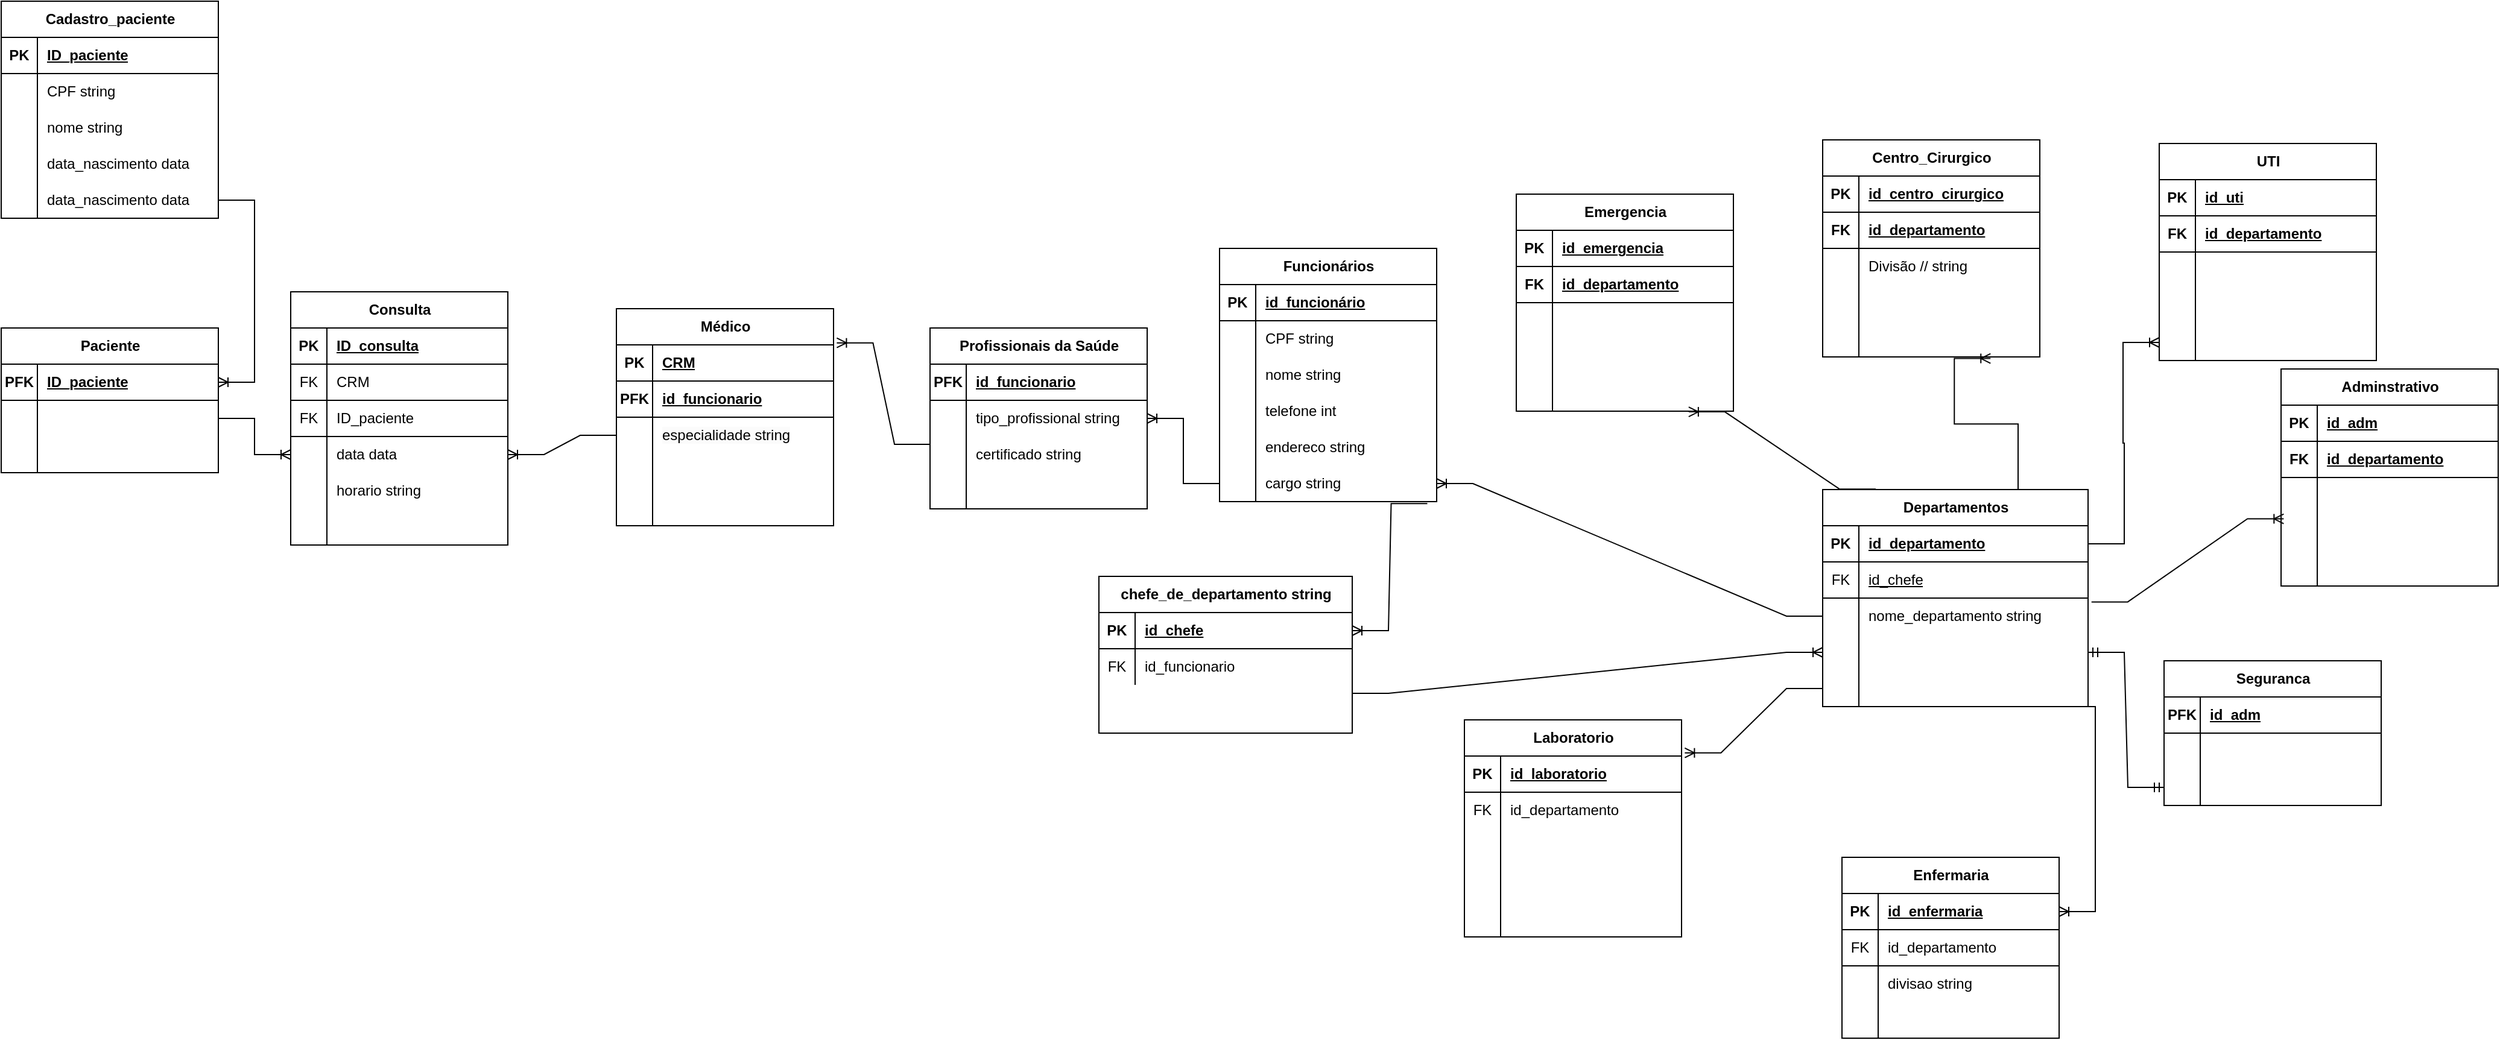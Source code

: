 <mxfile version="21.7.4" type="github">
  <diagram name="Página-1" id="7OFvZM1WlIS2IHxq6__e">
    <mxGraphModel dx="1173" dy="1219" grid="1" gridSize="10" guides="1" tooltips="1" connect="1" arrows="1" fold="1" page="1" pageScale="1" pageWidth="413" pageHeight="291" background="none" math="0" shadow="0">
      <root>
        <mxCell id="0" />
        <mxCell id="1" parent="0" />
        <mxCell id="Okvnmru5uBkP-l-NGOoz-27" value="Departamentos" style="shape=table;startSize=30;container=1;collapsible=1;childLayout=tableLayout;fixedRows=1;rowLines=0;fontStyle=1;align=center;resizeLast=1;html=1;" parent="1" vertex="1">
          <mxGeometry x="1520" y="100" width="220" height="180" as="geometry" />
        </mxCell>
        <mxCell id="Okvnmru5uBkP-l-NGOoz-28" value="" style="shape=tableRow;horizontal=0;startSize=0;swimlaneHead=0;swimlaneBody=0;fillColor=none;collapsible=0;dropTarget=0;points=[[0,0.5],[1,0.5]];portConstraint=eastwest;top=0;left=0;right=0;bottom=1;" parent="Okvnmru5uBkP-l-NGOoz-27" vertex="1">
          <mxGeometry y="30" width="220" height="30" as="geometry" />
        </mxCell>
        <mxCell id="Okvnmru5uBkP-l-NGOoz-29" value="PK" style="shape=partialRectangle;connectable=0;fillColor=none;top=0;left=0;bottom=0;right=0;fontStyle=1;overflow=hidden;whiteSpace=wrap;html=1;" parent="Okvnmru5uBkP-l-NGOoz-28" vertex="1">
          <mxGeometry width="30" height="30" as="geometry">
            <mxRectangle width="30" height="30" as="alternateBounds" />
          </mxGeometry>
        </mxCell>
        <mxCell id="Okvnmru5uBkP-l-NGOoz-30" value="id_departamento" style="shape=partialRectangle;connectable=0;fillColor=none;top=0;left=0;bottom=0;right=0;align=left;spacingLeft=6;fontStyle=5;overflow=hidden;whiteSpace=wrap;html=1;" parent="Okvnmru5uBkP-l-NGOoz-28" vertex="1">
          <mxGeometry x="30" width="190" height="30" as="geometry">
            <mxRectangle width="190" height="30" as="alternateBounds" />
          </mxGeometry>
        </mxCell>
        <mxCell id="MMFsZqfFUPwMWoQ4hY2d-32" value="" style="shape=tableRow;horizontal=0;startSize=0;swimlaneHead=0;swimlaneBody=0;fillColor=none;collapsible=0;dropTarget=0;points=[[0,0.5],[1,0.5]];portConstraint=eastwest;top=0;left=0;right=0;bottom=1;" vertex="1" parent="Okvnmru5uBkP-l-NGOoz-27">
          <mxGeometry y="60" width="220" height="30" as="geometry" />
        </mxCell>
        <mxCell id="MMFsZqfFUPwMWoQ4hY2d-33" value="FK" style="shape=partialRectangle;connectable=0;fillColor=none;top=0;left=0;bottom=0;right=0;fontStyle=0;overflow=hidden;whiteSpace=wrap;html=1;" vertex="1" parent="MMFsZqfFUPwMWoQ4hY2d-32">
          <mxGeometry width="30" height="30" as="geometry">
            <mxRectangle width="30" height="30" as="alternateBounds" />
          </mxGeometry>
        </mxCell>
        <mxCell id="MMFsZqfFUPwMWoQ4hY2d-34" value="id_chefe" style="shape=partialRectangle;connectable=0;fillColor=none;top=0;left=0;bottom=0;right=0;align=left;spacingLeft=6;fontStyle=4;overflow=hidden;whiteSpace=wrap;html=1;" vertex="1" parent="MMFsZqfFUPwMWoQ4hY2d-32">
          <mxGeometry x="30" width="190" height="30" as="geometry">
            <mxRectangle width="190" height="30" as="alternateBounds" />
          </mxGeometry>
        </mxCell>
        <mxCell id="Okvnmru5uBkP-l-NGOoz-31" value="" style="shape=tableRow;horizontal=0;startSize=0;swimlaneHead=0;swimlaneBody=0;fillColor=none;collapsible=0;dropTarget=0;points=[[0,0.5],[1,0.5]];portConstraint=eastwest;top=0;left=0;right=0;bottom=0;" parent="Okvnmru5uBkP-l-NGOoz-27" vertex="1">
          <mxGeometry y="90" width="220" height="30" as="geometry" />
        </mxCell>
        <mxCell id="Okvnmru5uBkP-l-NGOoz-32" value="" style="shape=partialRectangle;connectable=0;fillColor=none;top=0;left=0;bottom=0;right=0;editable=1;overflow=hidden;whiteSpace=wrap;html=1;" parent="Okvnmru5uBkP-l-NGOoz-31" vertex="1">
          <mxGeometry width="30" height="30" as="geometry">
            <mxRectangle width="30" height="30" as="alternateBounds" />
          </mxGeometry>
        </mxCell>
        <mxCell id="Okvnmru5uBkP-l-NGOoz-33" value="nome_departamento string" style="shape=partialRectangle;connectable=0;fillColor=none;top=0;left=0;bottom=0;right=0;align=left;spacingLeft=6;overflow=hidden;whiteSpace=wrap;html=1;" parent="Okvnmru5uBkP-l-NGOoz-31" vertex="1">
          <mxGeometry x="30" width="190" height="30" as="geometry">
            <mxRectangle width="190" height="30" as="alternateBounds" />
          </mxGeometry>
        </mxCell>
        <mxCell id="Okvnmru5uBkP-l-NGOoz-34" value="" style="shape=tableRow;horizontal=0;startSize=0;swimlaneHead=0;swimlaneBody=0;fillColor=none;collapsible=0;dropTarget=0;points=[[0,0.5],[1,0.5]];portConstraint=eastwest;top=0;left=0;right=0;bottom=0;" parent="Okvnmru5uBkP-l-NGOoz-27" vertex="1">
          <mxGeometry y="120" width="220" height="30" as="geometry" />
        </mxCell>
        <mxCell id="Okvnmru5uBkP-l-NGOoz-35" value="" style="shape=partialRectangle;connectable=0;fillColor=none;top=0;left=0;bottom=0;right=0;editable=1;overflow=hidden;whiteSpace=wrap;html=1;" parent="Okvnmru5uBkP-l-NGOoz-34" vertex="1">
          <mxGeometry width="30" height="30" as="geometry">
            <mxRectangle width="30" height="30" as="alternateBounds" />
          </mxGeometry>
        </mxCell>
        <mxCell id="Okvnmru5uBkP-l-NGOoz-36" value="" style="shape=partialRectangle;connectable=0;fillColor=none;top=0;left=0;bottom=0;right=0;align=left;spacingLeft=6;overflow=hidden;whiteSpace=wrap;html=1;" parent="Okvnmru5uBkP-l-NGOoz-34" vertex="1">
          <mxGeometry x="30" width="190" height="30" as="geometry">
            <mxRectangle width="190" height="30" as="alternateBounds" />
          </mxGeometry>
        </mxCell>
        <mxCell id="Okvnmru5uBkP-l-NGOoz-37" value="" style="shape=tableRow;horizontal=0;startSize=0;swimlaneHead=0;swimlaneBody=0;fillColor=none;collapsible=0;dropTarget=0;points=[[0,0.5],[1,0.5]];portConstraint=eastwest;top=0;left=0;right=0;bottom=0;" parent="Okvnmru5uBkP-l-NGOoz-27" vertex="1">
          <mxGeometry y="150" width="220" height="30" as="geometry" />
        </mxCell>
        <mxCell id="Okvnmru5uBkP-l-NGOoz-38" value="" style="shape=partialRectangle;connectable=0;fillColor=none;top=0;left=0;bottom=0;right=0;editable=1;overflow=hidden;whiteSpace=wrap;html=1;" parent="Okvnmru5uBkP-l-NGOoz-37" vertex="1">
          <mxGeometry width="30" height="30" as="geometry">
            <mxRectangle width="30" height="30" as="alternateBounds" />
          </mxGeometry>
        </mxCell>
        <mxCell id="Okvnmru5uBkP-l-NGOoz-39" value="" style="shape=partialRectangle;connectable=0;fillColor=none;top=0;left=0;bottom=0;right=0;align=left;spacingLeft=6;overflow=hidden;whiteSpace=wrap;html=1;" parent="Okvnmru5uBkP-l-NGOoz-37" vertex="1">
          <mxGeometry x="30" width="190" height="30" as="geometry">
            <mxRectangle width="190" height="30" as="alternateBounds" />
          </mxGeometry>
        </mxCell>
        <mxCell id="Okvnmru5uBkP-l-NGOoz-40" value="Funcionários" style="shape=table;startSize=30;container=1;collapsible=1;childLayout=tableLayout;fixedRows=1;rowLines=0;fontStyle=1;align=center;resizeLast=1;html=1;" parent="1" vertex="1">
          <mxGeometry x="1020" y="-100" width="180" height="210" as="geometry" />
        </mxCell>
        <mxCell id="Okvnmru5uBkP-l-NGOoz-41" value="" style="shape=tableRow;horizontal=0;startSize=0;swimlaneHead=0;swimlaneBody=0;fillColor=none;collapsible=0;dropTarget=0;points=[[0,0.5],[1,0.5]];portConstraint=eastwest;top=0;left=0;right=0;bottom=1;" parent="Okvnmru5uBkP-l-NGOoz-40" vertex="1">
          <mxGeometry y="30" width="180" height="30" as="geometry" />
        </mxCell>
        <mxCell id="Okvnmru5uBkP-l-NGOoz-42" value="PK" style="shape=partialRectangle;connectable=0;fillColor=none;top=0;left=0;bottom=0;right=0;fontStyle=1;overflow=hidden;whiteSpace=wrap;html=1;" parent="Okvnmru5uBkP-l-NGOoz-41" vertex="1">
          <mxGeometry width="30" height="30" as="geometry">
            <mxRectangle width="30" height="30" as="alternateBounds" />
          </mxGeometry>
        </mxCell>
        <mxCell id="Okvnmru5uBkP-l-NGOoz-43" value="id_funcionário" style="shape=partialRectangle;connectable=0;fillColor=none;top=0;left=0;bottom=0;right=0;align=left;spacingLeft=6;fontStyle=5;overflow=hidden;whiteSpace=wrap;html=1;" parent="Okvnmru5uBkP-l-NGOoz-41" vertex="1">
          <mxGeometry x="30" width="150" height="30" as="geometry">
            <mxRectangle width="150" height="30" as="alternateBounds" />
          </mxGeometry>
        </mxCell>
        <mxCell id="Okvnmru5uBkP-l-NGOoz-44" value="" style="shape=tableRow;horizontal=0;startSize=0;swimlaneHead=0;swimlaneBody=0;fillColor=none;collapsible=0;dropTarget=0;points=[[0,0.5],[1,0.5]];portConstraint=eastwest;top=0;left=0;right=0;bottom=0;" parent="Okvnmru5uBkP-l-NGOoz-40" vertex="1">
          <mxGeometry y="60" width="180" height="30" as="geometry" />
        </mxCell>
        <mxCell id="Okvnmru5uBkP-l-NGOoz-45" value="" style="shape=partialRectangle;connectable=0;fillColor=none;top=0;left=0;bottom=0;right=0;editable=1;overflow=hidden;whiteSpace=wrap;html=1;" parent="Okvnmru5uBkP-l-NGOoz-44" vertex="1">
          <mxGeometry width="30" height="30" as="geometry">
            <mxRectangle width="30" height="30" as="alternateBounds" />
          </mxGeometry>
        </mxCell>
        <mxCell id="Okvnmru5uBkP-l-NGOoz-46" value="CPF string" style="shape=partialRectangle;connectable=0;fillColor=none;top=0;left=0;bottom=0;right=0;align=left;spacingLeft=6;overflow=hidden;whiteSpace=wrap;html=1;" parent="Okvnmru5uBkP-l-NGOoz-44" vertex="1">
          <mxGeometry x="30" width="150" height="30" as="geometry">
            <mxRectangle width="150" height="30" as="alternateBounds" />
          </mxGeometry>
        </mxCell>
        <mxCell id="Okvnmru5uBkP-l-NGOoz-47" value="" style="shape=tableRow;horizontal=0;startSize=0;swimlaneHead=0;swimlaneBody=0;fillColor=none;collapsible=0;dropTarget=0;points=[[0,0.5],[1,0.5]];portConstraint=eastwest;top=0;left=0;right=0;bottom=0;" parent="Okvnmru5uBkP-l-NGOoz-40" vertex="1">
          <mxGeometry y="90" width="180" height="30" as="geometry" />
        </mxCell>
        <mxCell id="Okvnmru5uBkP-l-NGOoz-48" value="" style="shape=partialRectangle;connectable=0;fillColor=none;top=0;left=0;bottom=0;right=0;editable=1;overflow=hidden;whiteSpace=wrap;html=1;" parent="Okvnmru5uBkP-l-NGOoz-47" vertex="1">
          <mxGeometry width="30" height="30" as="geometry">
            <mxRectangle width="30" height="30" as="alternateBounds" />
          </mxGeometry>
        </mxCell>
        <mxCell id="Okvnmru5uBkP-l-NGOoz-49" value="nome string" style="shape=partialRectangle;connectable=0;fillColor=none;top=0;left=0;bottom=0;right=0;align=left;spacingLeft=6;overflow=hidden;whiteSpace=wrap;html=1;" parent="Okvnmru5uBkP-l-NGOoz-47" vertex="1">
          <mxGeometry x="30" width="150" height="30" as="geometry">
            <mxRectangle width="150" height="30" as="alternateBounds" />
          </mxGeometry>
        </mxCell>
        <mxCell id="jUIVBRo2tumYgO1bz5zx-79" value="" style="shape=tableRow;horizontal=0;startSize=0;swimlaneHead=0;swimlaneBody=0;fillColor=none;collapsible=0;dropTarget=0;points=[[0,0.5],[1,0.5]];portConstraint=eastwest;top=0;left=0;right=0;bottom=0;" parent="Okvnmru5uBkP-l-NGOoz-40" vertex="1">
          <mxGeometry y="120" width="180" height="30" as="geometry" />
        </mxCell>
        <mxCell id="jUIVBRo2tumYgO1bz5zx-80" value="" style="shape=partialRectangle;connectable=0;fillColor=none;top=0;left=0;bottom=0;right=0;editable=1;overflow=hidden;whiteSpace=wrap;html=1;" parent="jUIVBRo2tumYgO1bz5zx-79" vertex="1">
          <mxGeometry width="30" height="30" as="geometry">
            <mxRectangle width="30" height="30" as="alternateBounds" />
          </mxGeometry>
        </mxCell>
        <mxCell id="jUIVBRo2tumYgO1bz5zx-81" value="telefone int" style="shape=partialRectangle;connectable=0;fillColor=none;top=0;left=0;bottom=0;right=0;align=left;spacingLeft=6;overflow=hidden;whiteSpace=wrap;html=1;" parent="jUIVBRo2tumYgO1bz5zx-79" vertex="1">
          <mxGeometry x="30" width="150" height="30" as="geometry">
            <mxRectangle width="150" height="30" as="alternateBounds" />
          </mxGeometry>
        </mxCell>
        <mxCell id="ejZzEl2xaXtdEWLZUNTF-47" value="" style="shape=tableRow;horizontal=0;startSize=0;swimlaneHead=0;swimlaneBody=0;fillColor=none;collapsible=0;dropTarget=0;points=[[0,0.5],[1,0.5]];portConstraint=eastwest;top=0;left=0;right=0;bottom=0;" parent="Okvnmru5uBkP-l-NGOoz-40" vertex="1">
          <mxGeometry y="150" width="180" height="30" as="geometry" />
        </mxCell>
        <mxCell id="ejZzEl2xaXtdEWLZUNTF-48" value="" style="shape=partialRectangle;connectable=0;fillColor=none;top=0;left=0;bottom=0;right=0;editable=1;overflow=hidden;whiteSpace=wrap;html=1;" parent="ejZzEl2xaXtdEWLZUNTF-47" vertex="1">
          <mxGeometry width="30" height="30" as="geometry">
            <mxRectangle width="30" height="30" as="alternateBounds" />
          </mxGeometry>
        </mxCell>
        <mxCell id="ejZzEl2xaXtdEWLZUNTF-49" value="endereco string" style="shape=partialRectangle;connectable=0;fillColor=none;top=0;left=0;bottom=0;right=0;align=left;spacingLeft=6;overflow=hidden;whiteSpace=wrap;html=1;" parent="ejZzEl2xaXtdEWLZUNTF-47" vertex="1">
          <mxGeometry x="30" width="150" height="30" as="geometry">
            <mxRectangle width="150" height="30" as="alternateBounds" />
          </mxGeometry>
        </mxCell>
        <mxCell id="Okvnmru5uBkP-l-NGOoz-50" value="" style="shape=tableRow;horizontal=0;startSize=0;swimlaneHead=0;swimlaneBody=0;fillColor=none;collapsible=0;dropTarget=0;points=[[0,0.5],[1,0.5]];portConstraint=eastwest;top=0;left=0;right=0;bottom=0;" parent="Okvnmru5uBkP-l-NGOoz-40" vertex="1">
          <mxGeometry y="180" width="180" height="30" as="geometry" />
        </mxCell>
        <mxCell id="Okvnmru5uBkP-l-NGOoz-51" value="" style="shape=partialRectangle;connectable=0;fillColor=none;top=0;left=0;bottom=0;right=0;editable=1;overflow=hidden;whiteSpace=wrap;html=1;" parent="Okvnmru5uBkP-l-NGOoz-50" vertex="1">
          <mxGeometry width="30" height="30" as="geometry">
            <mxRectangle width="30" height="30" as="alternateBounds" />
          </mxGeometry>
        </mxCell>
        <mxCell id="Okvnmru5uBkP-l-NGOoz-52" value="cargo string" style="shape=partialRectangle;connectable=0;fillColor=none;top=0;left=0;bottom=0;right=0;align=left;spacingLeft=6;overflow=hidden;whiteSpace=wrap;html=1;" parent="Okvnmru5uBkP-l-NGOoz-50" vertex="1">
          <mxGeometry x="30" width="150" height="30" as="geometry">
            <mxRectangle width="150" height="30" as="alternateBounds" />
          </mxGeometry>
        </mxCell>
        <mxCell id="Okvnmru5uBkP-l-NGOoz-66" value="Adminstrativo" style="shape=table;startSize=30;container=1;collapsible=1;childLayout=tableLayout;fixedRows=1;rowLines=0;fontStyle=1;align=center;resizeLast=1;html=1;" parent="1" vertex="1">
          <mxGeometry x="1900" width="180" height="180" as="geometry" />
        </mxCell>
        <mxCell id="JCGF1L_Kq9YRv4TX51eD-130" value="" style="shape=tableRow;horizontal=0;startSize=0;swimlaneHead=0;swimlaneBody=0;fillColor=none;collapsible=0;dropTarget=0;points=[[0,0.5],[1,0.5]];portConstraint=eastwest;top=0;left=0;right=0;bottom=1;" parent="Okvnmru5uBkP-l-NGOoz-66" vertex="1">
          <mxGeometry y="30" width="180" height="30" as="geometry" />
        </mxCell>
        <mxCell id="JCGF1L_Kq9YRv4TX51eD-131" value="PK" style="shape=partialRectangle;connectable=0;fillColor=none;top=0;left=0;bottom=0;right=0;fontStyle=1;overflow=hidden;whiteSpace=wrap;html=1;" parent="JCGF1L_Kq9YRv4TX51eD-130" vertex="1">
          <mxGeometry width="30" height="30" as="geometry">
            <mxRectangle width="30" height="30" as="alternateBounds" />
          </mxGeometry>
        </mxCell>
        <mxCell id="JCGF1L_Kq9YRv4TX51eD-132" value="id_adm" style="shape=partialRectangle;connectable=0;fillColor=none;top=0;left=0;bottom=0;right=0;align=left;spacingLeft=6;fontStyle=5;overflow=hidden;whiteSpace=wrap;html=1;" parent="JCGF1L_Kq9YRv4TX51eD-130" vertex="1">
          <mxGeometry x="30" width="150" height="30" as="geometry">
            <mxRectangle width="150" height="30" as="alternateBounds" />
          </mxGeometry>
        </mxCell>
        <mxCell id="Okvnmru5uBkP-l-NGOoz-67" value="" style="shape=tableRow;horizontal=0;startSize=0;swimlaneHead=0;swimlaneBody=0;fillColor=none;collapsible=0;dropTarget=0;points=[[0,0.5],[1,0.5]];portConstraint=eastwest;top=0;left=0;right=0;bottom=1;" parent="Okvnmru5uBkP-l-NGOoz-66" vertex="1">
          <mxGeometry y="60" width="180" height="30" as="geometry" />
        </mxCell>
        <mxCell id="Okvnmru5uBkP-l-NGOoz-68" value="FK" style="shape=partialRectangle;connectable=0;fillColor=none;top=0;left=0;bottom=0;right=0;fontStyle=1;overflow=hidden;whiteSpace=wrap;html=1;" parent="Okvnmru5uBkP-l-NGOoz-67" vertex="1">
          <mxGeometry width="30" height="30" as="geometry">
            <mxRectangle width="30" height="30" as="alternateBounds" />
          </mxGeometry>
        </mxCell>
        <mxCell id="Okvnmru5uBkP-l-NGOoz-69" value="id_departamento" style="shape=partialRectangle;connectable=0;fillColor=none;top=0;left=0;bottom=0;right=0;align=left;spacingLeft=6;fontStyle=5;overflow=hidden;whiteSpace=wrap;html=1;" parent="Okvnmru5uBkP-l-NGOoz-67" vertex="1">
          <mxGeometry x="30" width="150" height="30" as="geometry">
            <mxRectangle width="150" height="30" as="alternateBounds" />
          </mxGeometry>
        </mxCell>
        <mxCell id="Okvnmru5uBkP-l-NGOoz-70" value="" style="shape=tableRow;horizontal=0;startSize=0;swimlaneHead=0;swimlaneBody=0;fillColor=none;collapsible=0;dropTarget=0;points=[[0,0.5],[1,0.5]];portConstraint=eastwest;top=0;left=0;right=0;bottom=0;" parent="Okvnmru5uBkP-l-NGOoz-66" vertex="1">
          <mxGeometry y="90" width="180" height="30" as="geometry" />
        </mxCell>
        <mxCell id="Okvnmru5uBkP-l-NGOoz-71" value="" style="shape=partialRectangle;connectable=0;fillColor=none;top=0;left=0;bottom=0;right=0;editable=1;overflow=hidden;whiteSpace=wrap;html=1;" parent="Okvnmru5uBkP-l-NGOoz-70" vertex="1">
          <mxGeometry width="30" height="30" as="geometry">
            <mxRectangle width="30" height="30" as="alternateBounds" />
          </mxGeometry>
        </mxCell>
        <mxCell id="Okvnmru5uBkP-l-NGOoz-72" value="" style="shape=partialRectangle;connectable=0;fillColor=none;top=0;left=0;bottom=0;right=0;align=left;spacingLeft=6;overflow=hidden;whiteSpace=wrap;html=1;" parent="Okvnmru5uBkP-l-NGOoz-70" vertex="1">
          <mxGeometry x="30" width="150" height="30" as="geometry">
            <mxRectangle width="150" height="30" as="alternateBounds" />
          </mxGeometry>
        </mxCell>
        <mxCell id="Okvnmru5uBkP-l-NGOoz-73" value="" style="shape=tableRow;horizontal=0;startSize=0;swimlaneHead=0;swimlaneBody=0;fillColor=none;collapsible=0;dropTarget=0;points=[[0,0.5],[1,0.5]];portConstraint=eastwest;top=0;left=0;right=0;bottom=0;" parent="Okvnmru5uBkP-l-NGOoz-66" vertex="1">
          <mxGeometry y="120" width="180" height="30" as="geometry" />
        </mxCell>
        <mxCell id="Okvnmru5uBkP-l-NGOoz-74" value="" style="shape=partialRectangle;connectable=0;fillColor=none;top=0;left=0;bottom=0;right=0;editable=1;overflow=hidden;whiteSpace=wrap;html=1;" parent="Okvnmru5uBkP-l-NGOoz-73" vertex="1">
          <mxGeometry width="30" height="30" as="geometry">
            <mxRectangle width="30" height="30" as="alternateBounds" />
          </mxGeometry>
        </mxCell>
        <mxCell id="Okvnmru5uBkP-l-NGOoz-75" value="" style="shape=partialRectangle;connectable=0;fillColor=none;top=0;left=0;bottom=0;right=0;align=left;spacingLeft=6;overflow=hidden;whiteSpace=wrap;html=1;" parent="Okvnmru5uBkP-l-NGOoz-73" vertex="1">
          <mxGeometry x="30" width="150" height="30" as="geometry">
            <mxRectangle width="150" height="30" as="alternateBounds" />
          </mxGeometry>
        </mxCell>
        <mxCell id="Okvnmru5uBkP-l-NGOoz-76" value="" style="shape=tableRow;horizontal=0;startSize=0;swimlaneHead=0;swimlaneBody=0;fillColor=none;collapsible=0;dropTarget=0;points=[[0,0.5],[1,0.5]];portConstraint=eastwest;top=0;left=0;right=0;bottom=0;" parent="Okvnmru5uBkP-l-NGOoz-66" vertex="1">
          <mxGeometry y="150" width="180" height="30" as="geometry" />
        </mxCell>
        <mxCell id="Okvnmru5uBkP-l-NGOoz-77" value="" style="shape=partialRectangle;connectable=0;fillColor=none;top=0;left=0;bottom=0;right=0;editable=1;overflow=hidden;whiteSpace=wrap;html=1;" parent="Okvnmru5uBkP-l-NGOoz-76" vertex="1">
          <mxGeometry width="30" height="30" as="geometry">
            <mxRectangle width="30" height="30" as="alternateBounds" />
          </mxGeometry>
        </mxCell>
        <mxCell id="Okvnmru5uBkP-l-NGOoz-78" value="" style="shape=partialRectangle;connectable=0;fillColor=none;top=0;left=0;bottom=0;right=0;align=left;spacingLeft=6;overflow=hidden;whiteSpace=wrap;html=1;" parent="Okvnmru5uBkP-l-NGOoz-76" vertex="1">
          <mxGeometry x="30" width="150" height="30" as="geometry">
            <mxRectangle width="150" height="30" as="alternateBounds" />
          </mxGeometry>
        </mxCell>
        <mxCell id="Okvnmru5uBkP-l-NGOoz-79" value="Enfermaria" style="shape=table;startSize=30;container=1;collapsible=1;childLayout=tableLayout;fixedRows=1;rowLines=0;fontStyle=1;align=center;resizeLast=1;html=1;" parent="1" vertex="1">
          <mxGeometry x="1536" y="405" width="180" height="150" as="geometry" />
        </mxCell>
        <mxCell id="Eo8UWzdeMDA6bHe8Ohud-3" value="" style="shape=tableRow;horizontal=0;startSize=0;swimlaneHead=0;swimlaneBody=0;fillColor=none;collapsible=0;dropTarget=0;points=[[0,0.5],[1,0.5]];portConstraint=eastwest;top=0;left=0;right=0;bottom=1;" parent="Okvnmru5uBkP-l-NGOoz-79" vertex="1">
          <mxGeometry y="30" width="180" height="30" as="geometry" />
        </mxCell>
        <mxCell id="Eo8UWzdeMDA6bHe8Ohud-4" value="PK" style="shape=partialRectangle;connectable=0;fillColor=none;top=0;left=0;bottom=0;right=0;fontStyle=1;overflow=hidden;whiteSpace=wrap;html=1;" parent="Eo8UWzdeMDA6bHe8Ohud-3" vertex="1">
          <mxGeometry width="30" height="30" as="geometry">
            <mxRectangle width="30" height="30" as="alternateBounds" />
          </mxGeometry>
        </mxCell>
        <mxCell id="Eo8UWzdeMDA6bHe8Ohud-5" value="id_enfermaria" style="shape=partialRectangle;connectable=0;fillColor=none;top=0;left=0;bottom=0;right=0;align=left;spacingLeft=6;fontStyle=5;overflow=hidden;whiteSpace=wrap;html=1;" parent="Eo8UWzdeMDA6bHe8Ohud-3" vertex="1">
          <mxGeometry x="30" width="150" height="30" as="geometry">
            <mxRectangle width="150" height="30" as="alternateBounds" />
          </mxGeometry>
        </mxCell>
        <mxCell id="Okvnmru5uBkP-l-NGOoz-80" value="" style="shape=tableRow;horizontal=0;startSize=0;swimlaneHead=0;swimlaneBody=0;fillColor=none;collapsible=0;dropTarget=0;points=[[0,0.5],[1,0.5]];portConstraint=eastwest;top=0;left=0;right=0;bottom=1;" parent="Okvnmru5uBkP-l-NGOoz-79" vertex="1">
          <mxGeometry y="60" width="180" height="30" as="geometry" />
        </mxCell>
        <mxCell id="Okvnmru5uBkP-l-NGOoz-81" value="FK" style="shape=partialRectangle;connectable=0;fillColor=none;top=0;left=0;bottom=0;right=0;fontStyle=0;overflow=hidden;whiteSpace=wrap;html=1;" parent="Okvnmru5uBkP-l-NGOoz-80" vertex="1">
          <mxGeometry width="30" height="30" as="geometry">
            <mxRectangle width="30" height="30" as="alternateBounds" />
          </mxGeometry>
        </mxCell>
        <mxCell id="Okvnmru5uBkP-l-NGOoz-82" value="id_departamento" style="shape=partialRectangle;connectable=0;fillColor=none;top=0;left=0;bottom=0;right=0;align=left;spacingLeft=6;fontStyle=0;overflow=hidden;whiteSpace=wrap;html=1;" parent="Okvnmru5uBkP-l-NGOoz-80" vertex="1">
          <mxGeometry x="30" width="150" height="30" as="geometry">
            <mxRectangle width="150" height="30" as="alternateBounds" />
          </mxGeometry>
        </mxCell>
        <mxCell id="Okvnmru5uBkP-l-NGOoz-83" value="" style="shape=tableRow;horizontal=0;startSize=0;swimlaneHead=0;swimlaneBody=0;fillColor=none;collapsible=0;dropTarget=0;points=[[0,0.5],[1,0.5]];portConstraint=eastwest;top=0;left=0;right=0;bottom=0;" parent="Okvnmru5uBkP-l-NGOoz-79" vertex="1">
          <mxGeometry y="90" width="180" height="30" as="geometry" />
        </mxCell>
        <mxCell id="Okvnmru5uBkP-l-NGOoz-84" value="" style="shape=partialRectangle;connectable=0;fillColor=none;top=0;left=0;bottom=0;right=0;editable=1;overflow=hidden;whiteSpace=wrap;html=1;" parent="Okvnmru5uBkP-l-NGOoz-83" vertex="1">
          <mxGeometry width="30" height="30" as="geometry">
            <mxRectangle width="30" height="30" as="alternateBounds" />
          </mxGeometry>
        </mxCell>
        <mxCell id="Okvnmru5uBkP-l-NGOoz-85" value="divisao string" style="shape=partialRectangle;connectable=0;fillColor=none;top=0;left=0;bottom=0;right=0;align=left;spacingLeft=6;overflow=hidden;whiteSpace=wrap;html=1;" parent="Okvnmru5uBkP-l-NGOoz-83" vertex="1">
          <mxGeometry x="30" width="150" height="30" as="geometry">
            <mxRectangle width="150" height="30" as="alternateBounds" />
          </mxGeometry>
        </mxCell>
        <mxCell id="ejZzEl2xaXtdEWLZUNTF-118" value="" style="shape=tableRow;horizontal=0;startSize=0;swimlaneHead=0;swimlaneBody=0;fillColor=none;collapsible=0;dropTarget=0;points=[[0,0.5],[1,0.5]];portConstraint=eastwest;top=0;left=0;right=0;bottom=0;" parent="Okvnmru5uBkP-l-NGOoz-79" vertex="1">
          <mxGeometry y="120" width="180" height="30" as="geometry" />
        </mxCell>
        <mxCell id="ejZzEl2xaXtdEWLZUNTF-119" value="" style="shape=partialRectangle;connectable=0;fillColor=none;top=0;left=0;bottom=0;right=0;editable=1;overflow=hidden;whiteSpace=wrap;html=1;" parent="ejZzEl2xaXtdEWLZUNTF-118" vertex="1">
          <mxGeometry width="30" height="30" as="geometry">
            <mxRectangle width="30" height="30" as="alternateBounds" />
          </mxGeometry>
        </mxCell>
        <mxCell id="ejZzEl2xaXtdEWLZUNTF-120" value="" style="shape=partialRectangle;connectable=0;fillColor=none;top=0;left=0;bottom=0;right=0;align=left;spacingLeft=6;overflow=hidden;whiteSpace=wrap;html=1;" parent="ejZzEl2xaXtdEWLZUNTF-118" vertex="1">
          <mxGeometry x="30" width="150" height="30" as="geometry">
            <mxRectangle width="150" height="30" as="alternateBounds" />
          </mxGeometry>
        </mxCell>
        <mxCell id="Okvnmru5uBkP-l-NGOoz-92" value="Paciente" style="shape=table;startSize=30;container=1;collapsible=1;childLayout=tableLayout;fixedRows=1;rowLines=0;fontStyle=1;align=center;resizeLast=1;html=1;" parent="1" vertex="1">
          <mxGeometry x="10" y="-34" width="180" height="120" as="geometry" />
        </mxCell>
        <mxCell id="Okvnmru5uBkP-l-NGOoz-93" value="" style="shape=tableRow;horizontal=0;startSize=0;swimlaneHead=0;swimlaneBody=0;fillColor=none;collapsible=0;dropTarget=0;points=[[0,0.5],[1,0.5]];portConstraint=eastwest;top=0;left=0;right=0;bottom=1;" parent="Okvnmru5uBkP-l-NGOoz-92" vertex="1">
          <mxGeometry y="30" width="180" height="30" as="geometry" />
        </mxCell>
        <mxCell id="Okvnmru5uBkP-l-NGOoz-94" value="PFK" style="shape=partialRectangle;connectable=0;fillColor=none;top=0;left=0;bottom=0;right=0;fontStyle=1;overflow=hidden;whiteSpace=wrap;html=1;" parent="Okvnmru5uBkP-l-NGOoz-93" vertex="1">
          <mxGeometry width="30" height="30" as="geometry">
            <mxRectangle width="30" height="30" as="alternateBounds" />
          </mxGeometry>
        </mxCell>
        <mxCell id="Okvnmru5uBkP-l-NGOoz-95" value="ID_paciente" style="shape=partialRectangle;connectable=0;fillColor=none;top=0;left=0;bottom=0;right=0;align=left;spacingLeft=6;fontStyle=5;overflow=hidden;whiteSpace=wrap;html=1;" parent="Okvnmru5uBkP-l-NGOoz-93" vertex="1">
          <mxGeometry x="30" width="150" height="30" as="geometry">
            <mxRectangle width="150" height="30" as="alternateBounds" />
          </mxGeometry>
        </mxCell>
        <mxCell id="Okvnmru5uBkP-l-NGOoz-96" value="" style="shape=tableRow;horizontal=0;startSize=0;swimlaneHead=0;swimlaneBody=0;fillColor=none;collapsible=0;dropTarget=0;points=[[0,0.5],[1,0.5]];portConstraint=eastwest;top=0;left=0;right=0;bottom=0;" parent="Okvnmru5uBkP-l-NGOoz-92" vertex="1">
          <mxGeometry y="60" width="180" height="30" as="geometry" />
        </mxCell>
        <mxCell id="Okvnmru5uBkP-l-NGOoz-97" value="" style="shape=partialRectangle;connectable=0;fillColor=none;top=0;left=0;bottom=0;right=0;editable=1;overflow=hidden;whiteSpace=wrap;html=1;" parent="Okvnmru5uBkP-l-NGOoz-96" vertex="1">
          <mxGeometry width="30" height="30" as="geometry">
            <mxRectangle width="30" height="30" as="alternateBounds" />
          </mxGeometry>
        </mxCell>
        <mxCell id="Okvnmru5uBkP-l-NGOoz-98" value="" style="shape=partialRectangle;connectable=0;fillColor=none;top=0;left=0;bottom=0;right=0;align=left;spacingLeft=6;overflow=hidden;whiteSpace=wrap;html=1;" parent="Okvnmru5uBkP-l-NGOoz-96" vertex="1">
          <mxGeometry x="30" width="150" height="30" as="geometry">
            <mxRectangle width="150" height="30" as="alternateBounds" />
          </mxGeometry>
        </mxCell>
        <mxCell id="Okvnmru5uBkP-l-NGOoz-99" value="" style="shape=tableRow;horizontal=0;startSize=0;swimlaneHead=0;swimlaneBody=0;fillColor=none;collapsible=0;dropTarget=0;points=[[0,0.5],[1,0.5]];portConstraint=eastwest;top=0;left=0;right=0;bottom=0;" parent="Okvnmru5uBkP-l-NGOoz-92" vertex="1">
          <mxGeometry y="90" width="180" height="30" as="geometry" />
        </mxCell>
        <mxCell id="Okvnmru5uBkP-l-NGOoz-100" value="" style="shape=partialRectangle;connectable=0;fillColor=none;top=0;left=0;bottom=0;right=0;editable=1;overflow=hidden;whiteSpace=wrap;html=1;" parent="Okvnmru5uBkP-l-NGOoz-99" vertex="1">
          <mxGeometry width="30" height="30" as="geometry">
            <mxRectangle width="30" height="30" as="alternateBounds" />
          </mxGeometry>
        </mxCell>
        <mxCell id="Okvnmru5uBkP-l-NGOoz-101" value="" style="shape=partialRectangle;connectable=0;fillColor=none;top=0;left=0;bottom=0;right=0;align=left;spacingLeft=6;overflow=hidden;whiteSpace=wrap;html=1;" parent="Okvnmru5uBkP-l-NGOoz-99" vertex="1">
          <mxGeometry x="30" width="150" height="30" as="geometry">
            <mxRectangle width="150" height="30" as="alternateBounds" />
          </mxGeometry>
        </mxCell>
        <mxCell id="Okvnmru5uBkP-l-NGOoz-105" value="Consulta" style="shape=table;startSize=30;container=1;collapsible=1;childLayout=tableLayout;fixedRows=1;rowLines=0;fontStyle=1;align=center;resizeLast=1;html=1;" parent="1" vertex="1">
          <mxGeometry x="250" y="-64" width="180" height="210" as="geometry" />
        </mxCell>
        <mxCell id="Okvnmru5uBkP-l-NGOoz-106" value="" style="shape=tableRow;horizontal=0;startSize=0;swimlaneHead=0;swimlaneBody=0;fillColor=none;collapsible=0;dropTarget=0;points=[[0,0.5],[1,0.5]];portConstraint=eastwest;top=0;left=0;right=0;bottom=1;" parent="Okvnmru5uBkP-l-NGOoz-105" vertex="1">
          <mxGeometry y="30" width="180" height="30" as="geometry" />
        </mxCell>
        <mxCell id="Okvnmru5uBkP-l-NGOoz-107" value="PK" style="shape=partialRectangle;connectable=0;fillColor=none;top=0;left=0;bottom=0;right=0;fontStyle=1;overflow=hidden;whiteSpace=wrap;html=1;" parent="Okvnmru5uBkP-l-NGOoz-106" vertex="1">
          <mxGeometry width="30" height="30" as="geometry">
            <mxRectangle width="30" height="30" as="alternateBounds" />
          </mxGeometry>
        </mxCell>
        <mxCell id="Okvnmru5uBkP-l-NGOoz-108" value="ID_consulta" style="shape=partialRectangle;connectable=0;fillColor=none;top=0;left=0;bottom=0;right=0;align=left;spacingLeft=6;fontStyle=5;overflow=hidden;whiteSpace=wrap;html=1;" parent="Okvnmru5uBkP-l-NGOoz-106" vertex="1">
          <mxGeometry x="30" width="150" height="30" as="geometry">
            <mxRectangle width="150" height="30" as="alternateBounds" />
          </mxGeometry>
        </mxCell>
        <mxCell id="jUIVBRo2tumYgO1bz5zx-29" value="" style="shape=tableRow;horizontal=0;startSize=0;swimlaneHead=0;swimlaneBody=0;fillColor=none;collapsible=0;dropTarget=0;points=[[0,0.5],[1,0.5]];portConstraint=eastwest;top=0;left=0;right=0;bottom=1;" parent="Okvnmru5uBkP-l-NGOoz-105" vertex="1">
          <mxGeometry y="60" width="180" height="30" as="geometry" />
        </mxCell>
        <mxCell id="jUIVBRo2tumYgO1bz5zx-30" value="FK" style="shape=partialRectangle;connectable=0;fillColor=none;top=0;left=0;bottom=0;right=0;fontStyle=0;overflow=hidden;whiteSpace=wrap;html=1;" parent="jUIVBRo2tumYgO1bz5zx-29" vertex="1">
          <mxGeometry width="30" height="30" as="geometry">
            <mxRectangle width="30" height="30" as="alternateBounds" />
          </mxGeometry>
        </mxCell>
        <mxCell id="jUIVBRo2tumYgO1bz5zx-31" value="CRM" style="shape=partialRectangle;connectable=0;fillColor=none;top=0;left=0;bottom=0;right=0;align=left;spacingLeft=6;fontStyle=0;overflow=hidden;whiteSpace=wrap;html=1;" parent="jUIVBRo2tumYgO1bz5zx-29" vertex="1">
          <mxGeometry x="30" width="150" height="30" as="geometry">
            <mxRectangle width="150" height="30" as="alternateBounds" />
          </mxGeometry>
        </mxCell>
        <mxCell id="jUIVBRo2tumYgO1bz5zx-32" value="" style="shape=tableRow;horizontal=0;startSize=0;swimlaneHead=0;swimlaneBody=0;fillColor=none;collapsible=0;dropTarget=0;points=[[0,0.5],[1,0.5]];portConstraint=eastwest;top=0;left=0;right=0;bottom=1;" parent="Okvnmru5uBkP-l-NGOoz-105" vertex="1">
          <mxGeometry y="90" width="180" height="30" as="geometry" />
        </mxCell>
        <mxCell id="jUIVBRo2tumYgO1bz5zx-33" value="FK" style="shape=partialRectangle;connectable=0;fillColor=none;top=0;left=0;bottom=0;right=0;fontStyle=0;overflow=hidden;whiteSpace=wrap;html=1;" parent="jUIVBRo2tumYgO1bz5zx-32" vertex="1">
          <mxGeometry width="30" height="30" as="geometry">
            <mxRectangle width="30" height="30" as="alternateBounds" />
          </mxGeometry>
        </mxCell>
        <mxCell id="jUIVBRo2tumYgO1bz5zx-34" value="ID_paciente" style="shape=partialRectangle;connectable=0;fillColor=none;top=0;left=0;bottom=0;right=0;align=left;spacingLeft=6;fontStyle=0;overflow=hidden;whiteSpace=wrap;html=1;" parent="jUIVBRo2tumYgO1bz5zx-32" vertex="1">
          <mxGeometry x="30" width="150" height="30" as="geometry">
            <mxRectangle width="150" height="30" as="alternateBounds" />
          </mxGeometry>
        </mxCell>
        <mxCell id="Okvnmru5uBkP-l-NGOoz-109" value="" style="shape=tableRow;horizontal=0;startSize=0;swimlaneHead=0;swimlaneBody=0;fillColor=none;collapsible=0;dropTarget=0;points=[[0,0.5],[1,0.5]];portConstraint=eastwest;top=0;left=0;right=0;bottom=0;" parent="Okvnmru5uBkP-l-NGOoz-105" vertex="1">
          <mxGeometry y="120" width="180" height="30" as="geometry" />
        </mxCell>
        <mxCell id="Okvnmru5uBkP-l-NGOoz-110" value="" style="shape=partialRectangle;connectable=0;fillColor=none;top=0;left=0;bottom=0;right=0;editable=1;overflow=hidden;whiteSpace=wrap;html=1;" parent="Okvnmru5uBkP-l-NGOoz-109" vertex="1">
          <mxGeometry width="30" height="30" as="geometry">
            <mxRectangle width="30" height="30" as="alternateBounds" />
          </mxGeometry>
        </mxCell>
        <mxCell id="Okvnmru5uBkP-l-NGOoz-111" value="data data" style="shape=partialRectangle;connectable=0;fillColor=none;top=0;left=0;bottom=0;right=0;align=left;spacingLeft=6;overflow=hidden;whiteSpace=wrap;html=1;" parent="Okvnmru5uBkP-l-NGOoz-109" vertex="1">
          <mxGeometry x="30" width="150" height="30" as="geometry">
            <mxRectangle width="150" height="30" as="alternateBounds" />
          </mxGeometry>
        </mxCell>
        <mxCell id="Okvnmru5uBkP-l-NGOoz-112" value="" style="shape=tableRow;horizontal=0;startSize=0;swimlaneHead=0;swimlaneBody=0;fillColor=none;collapsible=0;dropTarget=0;points=[[0,0.5],[1,0.5]];portConstraint=eastwest;top=0;left=0;right=0;bottom=0;" parent="Okvnmru5uBkP-l-NGOoz-105" vertex="1">
          <mxGeometry y="150" width="180" height="30" as="geometry" />
        </mxCell>
        <mxCell id="Okvnmru5uBkP-l-NGOoz-113" value="" style="shape=partialRectangle;connectable=0;fillColor=none;top=0;left=0;bottom=0;right=0;editable=1;overflow=hidden;whiteSpace=wrap;html=1;" parent="Okvnmru5uBkP-l-NGOoz-112" vertex="1">
          <mxGeometry width="30" height="30" as="geometry">
            <mxRectangle width="30" height="30" as="alternateBounds" />
          </mxGeometry>
        </mxCell>
        <mxCell id="Okvnmru5uBkP-l-NGOoz-114" value="horario string" style="shape=partialRectangle;connectable=0;fillColor=none;top=0;left=0;bottom=0;right=0;align=left;spacingLeft=6;overflow=hidden;whiteSpace=wrap;html=1;" parent="Okvnmru5uBkP-l-NGOoz-112" vertex="1">
          <mxGeometry x="30" width="150" height="30" as="geometry">
            <mxRectangle width="150" height="30" as="alternateBounds" />
          </mxGeometry>
        </mxCell>
        <mxCell id="Okvnmru5uBkP-l-NGOoz-115" value="" style="shape=tableRow;horizontal=0;startSize=0;swimlaneHead=0;swimlaneBody=0;fillColor=none;collapsible=0;dropTarget=0;points=[[0,0.5],[1,0.5]];portConstraint=eastwest;top=0;left=0;right=0;bottom=0;" parent="Okvnmru5uBkP-l-NGOoz-105" vertex="1">
          <mxGeometry y="180" width="180" height="30" as="geometry" />
        </mxCell>
        <mxCell id="Okvnmru5uBkP-l-NGOoz-116" value="" style="shape=partialRectangle;connectable=0;fillColor=none;top=0;left=0;bottom=0;right=0;editable=1;overflow=hidden;whiteSpace=wrap;html=1;" parent="Okvnmru5uBkP-l-NGOoz-115" vertex="1">
          <mxGeometry width="30" height="30" as="geometry">
            <mxRectangle width="30" height="30" as="alternateBounds" />
          </mxGeometry>
        </mxCell>
        <mxCell id="Okvnmru5uBkP-l-NGOoz-117" value="" style="shape=partialRectangle;connectable=0;fillColor=none;top=0;left=0;bottom=0;right=0;align=left;spacingLeft=6;overflow=hidden;whiteSpace=wrap;html=1;" parent="Okvnmru5uBkP-l-NGOoz-115" vertex="1">
          <mxGeometry x="30" width="150" height="30" as="geometry">
            <mxRectangle width="150" height="30" as="alternateBounds" />
          </mxGeometry>
        </mxCell>
        <mxCell id="jUIVBRo2tumYgO1bz5zx-1" value="Médico" style="shape=table;startSize=30;container=1;collapsible=1;childLayout=tableLayout;fixedRows=1;rowLines=0;fontStyle=1;align=center;resizeLast=1;html=1;" parent="1" vertex="1">
          <mxGeometry x="520" y="-50" width="180" height="180" as="geometry" />
        </mxCell>
        <mxCell id="jUIVBRo2tumYgO1bz5zx-2" value="" style="shape=tableRow;horizontal=0;startSize=0;swimlaneHead=0;swimlaneBody=0;fillColor=none;collapsible=0;dropTarget=0;points=[[0,0.5],[1,0.5]];portConstraint=eastwest;top=0;left=0;right=0;bottom=1;" parent="jUIVBRo2tumYgO1bz5zx-1" vertex="1">
          <mxGeometry y="30" width="180" height="30" as="geometry" />
        </mxCell>
        <mxCell id="jUIVBRo2tumYgO1bz5zx-3" value="PK" style="shape=partialRectangle;connectable=0;fillColor=none;top=0;left=0;bottom=0;right=0;fontStyle=1;overflow=hidden;whiteSpace=wrap;html=1;" parent="jUIVBRo2tumYgO1bz5zx-2" vertex="1">
          <mxGeometry width="30" height="30" as="geometry">
            <mxRectangle width="30" height="30" as="alternateBounds" />
          </mxGeometry>
        </mxCell>
        <mxCell id="jUIVBRo2tumYgO1bz5zx-4" value="CRM" style="shape=partialRectangle;connectable=0;fillColor=none;top=0;left=0;bottom=0;right=0;align=left;spacingLeft=6;fontStyle=5;overflow=hidden;whiteSpace=wrap;html=1;" parent="jUIVBRo2tumYgO1bz5zx-2" vertex="1">
          <mxGeometry x="30" width="150" height="30" as="geometry">
            <mxRectangle width="150" height="30" as="alternateBounds" />
          </mxGeometry>
        </mxCell>
        <mxCell id="ejZzEl2xaXtdEWLZUNTF-40" value="" style="shape=tableRow;horizontal=0;startSize=0;swimlaneHead=0;swimlaneBody=0;fillColor=none;collapsible=0;dropTarget=0;points=[[0,0.5],[1,0.5]];portConstraint=eastwest;top=0;left=0;right=0;bottom=1;" parent="jUIVBRo2tumYgO1bz5zx-1" vertex="1">
          <mxGeometry y="60" width="180" height="30" as="geometry" />
        </mxCell>
        <mxCell id="ejZzEl2xaXtdEWLZUNTF-41" value="PFK" style="shape=partialRectangle;connectable=0;fillColor=none;top=0;left=0;bottom=0;right=0;fontStyle=1;overflow=hidden;whiteSpace=wrap;html=1;" parent="ejZzEl2xaXtdEWLZUNTF-40" vertex="1">
          <mxGeometry width="30" height="30" as="geometry">
            <mxRectangle width="30" height="30" as="alternateBounds" />
          </mxGeometry>
        </mxCell>
        <mxCell id="ejZzEl2xaXtdEWLZUNTF-42" value="id_funcionario" style="shape=partialRectangle;connectable=0;fillColor=none;top=0;left=0;bottom=0;right=0;align=left;spacingLeft=6;fontStyle=5;overflow=hidden;whiteSpace=wrap;html=1;" parent="ejZzEl2xaXtdEWLZUNTF-40" vertex="1">
          <mxGeometry x="30" width="150" height="30" as="geometry">
            <mxRectangle width="150" height="30" as="alternateBounds" />
          </mxGeometry>
        </mxCell>
        <mxCell id="jUIVBRo2tumYgO1bz5zx-5" value="" style="shape=tableRow;horizontal=0;startSize=0;swimlaneHead=0;swimlaneBody=0;fillColor=none;collapsible=0;dropTarget=0;points=[[0,0.5],[1,0.5]];portConstraint=eastwest;top=0;left=0;right=0;bottom=0;" parent="jUIVBRo2tumYgO1bz5zx-1" vertex="1">
          <mxGeometry y="90" width="180" height="30" as="geometry" />
        </mxCell>
        <mxCell id="jUIVBRo2tumYgO1bz5zx-6" value="" style="shape=partialRectangle;connectable=0;fillColor=none;top=0;left=0;bottom=0;right=0;editable=1;overflow=hidden;whiteSpace=wrap;html=1;" parent="jUIVBRo2tumYgO1bz5zx-5" vertex="1">
          <mxGeometry width="30" height="30" as="geometry">
            <mxRectangle width="30" height="30" as="alternateBounds" />
          </mxGeometry>
        </mxCell>
        <mxCell id="jUIVBRo2tumYgO1bz5zx-7" value="&lt;span style=&quot;color: rgb(0, 0, 0); font-family: Helvetica; font-size: 12px; font-style: normal; font-variant-ligatures: normal; font-variant-caps: normal; font-weight: 400; letter-spacing: normal; orphans: 2; text-align: left; text-indent: 0px; text-transform: none; widows: 2; word-spacing: 0px; -webkit-text-stroke-width: 0px; background-color: rgb(251, 251, 251); text-decoration-thickness: initial; text-decoration-style: initial; text-decoration-color: initial; float: none; display: inline !important;&quot;&gt;especialidade string&lt;/span&gt;" style="shape=partialRectangle;connectable=0;fillColor=none;top=0;left=0;bottom=0;right=0;align=left;spacingLeft=6;overflow=hidden;whiteSpace=wrap;html=1;" parent="jUIVBRo2tumYgO1bz5zx-5" vertex="1">
          <mxGeometry x="30" width="150" height="30" as="geometry">
            <mxRectangle width="150" height="30" as="alternateBounds" />
          </mxGeometry>
        </mxCell>
        <mxCell id="jUIVBRo2tumYgO1bz5zx-42" value="" style="shape=tableRow;horizontal=0;startSize=0;swimlaneHead=0;swimlaneBody=0;fillColor=none;collapsible=0;dropTarget=0;points=[[0,0.5],[1,0.5]];portConstraint=eastwest;top=0;left=0;right=0;bottom=0;" parent="jUIVBRo2tumYgO1bz5zx-1" vertex="1">
          <mxGeometry y="120" width="180" height="30" as="geometry" />
        </mxCell>
        <mxCell id="jUIVBRo2tumYgO1bz5zx-43" value="" style="shape=partialRectangle;connectable=0;fillColor=none;top=0;left=0;bottom=0;right=0;editable=1;overflow=hidden;whiteSpace=wrap;html=1;" parent="jUIVBRo2tumYgO1bz5zx-42" vertex="1">
          <mxGeometry width="30" height="30" as="geometry">
            <mxRectangle width="30" height="30" as="alternateBounds" />
          </mxGeometry>
        </mxCell>
        <mxCell id="jUIVBRo2tumYgO1bz5zx-44" value="" style="shape=partialRectangle;connectable=0;fillColor=none;top=0;left=0;bottom=0;right=0;align=left;spacingLeft=6;overflow=hidden;whiteSpace=wrap;html=1;" parent="jUIVBRo2tumYgO1bz5zx-42" vertex="1">
          <mxGeometry x="30" width="150" height="30" as="geometry">
            <mxRectangle width="150" height="30" as="alternateBounds" />
          </mxGeometry>
        </mxCell>
        <mxCell id="jUIVBRo2tumYgO1bz5zx-45" value="" style="shape=tableRow;horizontal=0;startSize=0;swimlaneHead=0;swimlaneBody=0;fillColor=none;collapsible=0;dropTarget=0;points=[[0,0.5],[1,0.5]];portConstraint=eastwest;top=0;left=0;right=0;bottom=0;" parent="jUIVBRo2tumYgO1bz5zx-1" vertex="1">
          <mxGeometry y="150" width="180" height="30" as="geometry" />
        </mxCell>
        <mxCell id="jUIVBRo2tumYgO1bz5zx-46" value="" style="shape=partialRectangle;connectable=0;fillColor=none;top=0;left=0;bottom=0;right=0;editable=1;overflow=hidden;whiteSpace=wrap;html=1;" parent="jUIVBRo2tumYgO1bz5zx-45" vertex="1">
          <mxGeometry width="30" height="30" as="geometry">
            <mxRectangle width="30" height="30" as="alternateBounds" />
          </mxGeometry>
        </mxCell>
        <mxCell id="jUIVBRo2tumYgO1bz5zx-47" value="" style="shape=partialRectangle;connectable=0;fillColor=none;top=0;left=0;bottom=0;right=0;align=left;spacingLeft=6;overflow=hidden;whiteSpace=wrap;html=1;" parent="jUIVBRo2tumYgO1bz5zx-45" vertex="1">
          <mxGeometry x="30" width="150" height="30" as="geometry">
            <mxRectangle width="150" height="30" as="alternateBounds" />
          </mxGeometry>
        </mxCell>
        <mxCell id="jUIVBRo2tumYgO1bz5zx-27" value="" style="edgeStyle=entityRelationEdgeStyle;fontSize=12;html=1;endArrow=ERoneToMany;rounded=0;entryX=0;entryY=0.5;entryDx=0;entryDy=0;exitX=1;exitY=0.5;exitDx=0;exitDy=0;" parent="1" source="Okvnmru5uBkP-l-NGOoz-96" target="Okvnmru5uBkP-l-NGOoz-109" edge="1">
          <mxGeometry width="100" height="100" relative="1" as="geometry">
            <mxPoint x="740" y="270" as="sourcePoint" />
            <mxPoint x="840" y="170" as="targetPoint" />
          </mxGeometry>
        </mxCell>
        <mxCell id="jUIVBRo2tumYgO1bz5zx-28" value="" style="edgeStyle=entityRelationEdgeStyle;fontSize=12;html=1;endArrow=ERoneToMany;rounded=0;entryX=1;entryY=0.5;entryDx=0;entryDy=0;exitX=0;exitY=0.5;exitDx=0;exitDy=0;" parent="1" source="jUIVBRo2tumYgO1bz5zx-5" target="Okvnmru5uBkP-l-NGOoz-109" edge="1">
          <mxGeometry width="100" height="100" relative="1" as="geometry">
            <mxPoint x="520" y="85.0" as="sourcePoint" />
            <mxPoint x="840" y="170" as="targetPoint" />
          </mxGeometry>
        </mxCell>
        <mxCell id="jUIVBRo2tumYgO1bz5zx-62" value="" style="edgeStyle=entityRelationEdgeStyle;fontSize=12;html=1;endArrow=ERoneToMany;rounded=0;entryX=1;entryY=0.5;entryDx=0;entryDy=0;exitX=0;exitY=0.5;exitDx=0;exitDy=0;" parent="1" source="Okvnmru5uBkP-l-NGOoz-31" target="Okvnmru5uBkP-l-NGOoz-50" edge="1">
          <mxGeometry width="100" height="100" relative="1" as="geometry">
            <mxPoint x="460" y="510" as="sourcePoint" />
            <mxPoint x="560" y="410" as="targetPoint" />
            <Array as="points">
              <mxPoint x="1550" y="-130" />
              <mxPoint x="1480" y="75" />
            </Array>
          </mxGeometry>
        </mxCell>
        <mxCell id="jUIVBRo2tumYgO1bz5zx-63" value="Profissionais da Saúde" style="shape=table;startSize=30;container=1;collapsible=1;childLayout=tableLayout;fixedRows=1;rowLines=0;fontStyle=1;align=center;resizeLast=1;html=1;" parent="1" vertex="1">
          <mxGeometry x="780" y="-34" width="180" height="150" as="geometry" />
        </mxCell>
        <mxCell id="jUIVBRo2tumYgO1bz5zx-64" value="" style="shape=tableRow;horizontal=0;startSize=0;swimlaneHead=0;swimlaneBody=0;fillColor=none;collapsible=0;dropTarget=0;points=[[0,0.5],[1,0.5]];portConstraint=eastwest;top=0;left=0;right=0;bottom=1;" parent="jUIVBRo2tumYgO1bz5zx-63" vertex="1">
          <mxGeometry y="30" width="180" height="30" as="geometry" />
        </mxCell>
        <mxCell id="jUIVBRo2tumYgO1bz5zx-65" value="PFK" style="shape=partialRectangle;connectable=0;fillColor=none;top=0;left=0;bottom=0;right=0;fontStyle=1;overflow=hidden;whiteSpace=wrap;html=1;" parent="jUIVBRo2tumYgO1bz5zx-64" vertex="1">
          <mxGeometry width="30" height="30" as="geometry">
            <mxRectangle width="30" height="30" as="alternateBounds" />
          </mxGeometry>
        </mxCell>
        <mxCell id="jUIVBRo2tumYgO1bz5zx-66" value="id_funcionario" style="shape=partialRectangle;connectable=0;fillColor=none;top=0;left=0;bottom=0;right=0;align=left;spacingLeft=6;fontStyle=5;overflow=hidden;whiteSpace=wrap;html=1;" parent="jUIVBRo2tumYgO1bz5zx-64" vertex="1">
          <mxGeometry x="30" width="150" height="30" as="geometry">
            <mxRectangle width="150" height="30" as="alternateBounds" />
          </mxGeometry>
        </mxCell>
        <mxCell id="jUIVBRo2tumYgO1bz5zx-67" value="" style="shape=tableRow;horizontal=0;startSize=0;swimlaneHead=0;swimlaneBody=0;fillColor=none;collapsible=0;dropTarget=0;points=[[0,0.5],[1,0.5]];portConstraint=eastwest;top=0;left=0;right=0;bottom=0;" parent="jUIVBRo2tumYgO1bz5zx-63" vertex="1">
          <mxGeometry y="60" width="180" height="30" as="geometry" />
        </mxCell>
        <mxCell id="jUIVBRo2tumYgO1bz5zx-68" value="" style="shape=partialRectangle;connectable=0;fillColor=none;top=0;left=0;bottom=0;right=0;editable=1;overflow=hidden;whiteSpace=wrap;html=1;" parent="jUIVBRo2tumYgO1bz5zx-67" vertex="1">
          <mxGeometry width="30" height="30" as="geometry">
            <mxRectangle width="30" height="30" as="alternateBounds" />
          </mxGeometry>
        </mxCell>
        <mxCell id="jUIVBRo2tumYgO1bz5zx-69" value="tipo_profissional string" style="shape=partialRectangle;connectable=0;fillColor=none;top=0;left=0;bottom=0;right=0;align=left;spacingLeft=6;overflow=hidden;whiteSpace=wrap;html=1;" parent="jUIVBRo2tumYgO1bz5zx-67" vertex="1">
          <mxGeometry x="30" width="150" height="30" as="geometry">
            <mxRectangle width="150" height="30" as="alternateBounds" />
          </mxGeometry>
        </mxCell>
        <mxCell id="jUIVBRo2tumYgO1bz5zx-70" value="" style="shape=tableRow;horizontal=0;startSize=0;swimlaneHead=0;swimlaneBody=0;fillColor=none;collapsible=0;dropTarget=0;points=[[0,0.5],[1,0.5]];portConstraint=eastwest;top=0;left=0;right=0;bottom=0;" parent="jUIVBRo2tumYgO1bz5zx-63" vertex="1">
          <mxGeometry y="90" width="180" height="30" as="geometry" />
        </mxCell>
        <mxCell id="jUIVBRo2tumYgO1bz5zx-71" value="" style="shape=partialRectangle;connectable=0;fillColor=none;top=0;left=0;bottom=0;right=0;editable=1;overflow=hidden;whiteSpace=wrap;html=1;" parent="jUIVBRo2tumYgO1bz5zx-70" vertex="1">
          <mxGeometry width="30" height="30" as="geometry">
            <mxRectangle width="30" height="30" as="alternateBounds" />
          </mxGeometry>
        </mxCell>
        <mxCell id="jUIVBRo2tumYgO1bz5zx-72" value="certificado string" style="shape=partialRectangle;connectable=0;fillColor=none;top=0;left=0;bottom=0;right=0;align=left;spacingLeft=6;overflow=hidden;whiteSpace=wrap;html=1;" parent="jUIVBRo2tumYgO1bz5zx-70" vertex="1">
          <mxGeometry x="30" width="150" height="30" as="geometry">
            <mxRectangle width="150" height="30" as="alternateBounds" />
          </mxGeometry>
        </mxCell>
        <mxCell id="jUIVBRo2tumYgO1bz5zx-73" value="" style="shape=tableRow;horizontal=0;startSize=0;swimlaneHead=0;swimlaneBody=0;fillColor=none;collapsible=0;dropTarget=0;points=[[0,0.5],[1,0.5]];portConstraint=eastwest;top=0;left=0;right=0;bottom=0;" parent="jUIVBRo2tumYgO1bz5zx-63" vertex="1">
          <mxGeometry y="120" width="180" height="30" as="geometry" />
        </mxCell>
        <mxCell id="jUIVBRo2tumYgO1bz5zx-74" value="" style="shape=partialRectangle;connectable=0;fillColor=none;top=0;left=0;bottom=0;right=0;editable=1;overflow=hidden;whiteSpace=wrap;html=1;" parent="jUIVBRo2tumYgO1bz5zx-73" vertex="1">
          <mxGeometry width="30" height="30" as="geometry">
            <mxRectangle width="30" height="30" as="alternateBounds" />
          </mxGeometry>
        </mxCell>
        <mxCell id="jUIVBRo2tumYgO1bz5zx-75" value="" style="shape=partialRectangle;connectable=0;fillColor=none;top=0;left=0;bottom=0;right=0;align=left;spacingLeft=6;overflow=hidden;whiteSpace=wrap;html=1;" parent="jUIVBRo2tumYgO1bz5zx-73" vertex="1">
          <mxGeometry x="30" width="150" height="30" as="geometry">
            <mxRectangle width="150" height="30" as="alternateBounds" />
          </mxGeometry>
        </mxCell>
        <mxCell id="jUIVBRo2tumYgO1bz5zx-78" value="" style="edgeStyle=entityRelationEdgeStyle;fontSize=12;html=1;endArrow=ERoneToMany;rounded=0;entryX=1.015;entryY=-0.055;entryDx=0;entryDy=0;exitX=0.003;exitY=0.216;exitDx=0;exitDy=0;exitPerimeter=0;entryPerimeter=0;" parent="1" source="jUIVBRo2tumYgO1bz5zx-70" target="jUIVBRo2tumYgO1bz5zx-2" edge="1">
          <mxGeometry width="100" height="100" relative="1" as="geometry">
            <mxPoint x="770" y="290" as="sourcePoint" />
            <mxPoint x="700" y="71" as="targetPoint" />
          </mxGeometry>
        </mxCell>
        <mxCell id="jUIVBRo2tumYgO1bz5zx-83" value="" style="edgeStyle=entityRelationEdgeStyle;fontSize=12;html=1;endArrow=ERoneToMany;rounded=0;exitX=0;exitY=0.5;exitDx=0;exitDy=0;entryX=1;entryY=0.5;entryDx=0;entryDy=0;" parent="1" source="Okvnmru5uBkP-l-NGOoz-50" target="jUIVBRo2tumYgO1bz5zx-67" edge="1">
          <mxGeometry width="100" height="100" relative="1" as="geometry">
            <mxPoint x="770" y="290" as="sourcePoint" />
            <mxPoint x="870" y="190" as="targetPoint" />
          </mxGeometry>
        </mxCell>
        <mxCell id="ejZzEl2xaXtdEWLZUNTF-53" value="UTI" style="shape=table;startSize=30;container=1;collapsible=1;childLayout=tableLayout;fixedRows=1;rowLines=0;fontStyle=1;align=center;resizeLast=1;html=1;" parent="1" vertex="1">
          <mxGeometry x="1799" y="-187" width="180" height="180" as="geometry" />
        </mxCell>
        <mxCell id="JCGF1L_Kq9YRv4TX51eD-136" value="" style="shape=tableRow;horizontal=0;startSize=0;swimlaneHead=0;swimlaneBody=0;fillColor=none;collapsible=0;dropTarget=0;points=[[0,0.5],[1,0.5]];portConstraint=eastwest;top=0;left=0;right=0;bottom=1;" parent="ejZzEl2xaXtdEWLZUNTF-53" vertex="1">
          <mxGeometry y="30" width="180" height="30" as="geometry" />
        </mxCell>
        <mxCell id="JCGF1L_Kq9YRv4TX51eD-137" value="PK" style="shape=partialRectangle;connectable=0;fillColor=none;top=0;left=0;bottom=0;right=0;fontStyle=1;overflow=hidden;whiteSpace=wrap;html=1;" parent="JCGF1L_Kq9YRv4TX51eD-136" vertex="1">
          <mxGeometry width="30" height="30" as="geometry">
            <mxRectangle width="30" height="30" as="alternateBounds" />
          </mxGeometry>
        </mxCell>
        <mxCell id="JCGF1L_Kq9YRv4TX51eD-138" value="id_uti" style="shape=partialRectangle;connectable=0;fillColor=none;top=0;left=0;bottom=0;right=0;align=left;spacingLeft=6;fontStyle=5;overflow=hidden;whiteSpace=wrap;html=1;" parent="JCGF1L_Kq9YRv4TX51eD-136" vertex="1">
          <mxGeometry x="30" width="150" height="30" as="geometry">
            <mxRectangle width="150" height="30" as="alternateBounds" />
          </mxGeometry>
        </mxCell>
        <mxCell id="ejZzEl2xaXtdEWLZUNTF-54" value="" style="shape=tableRow;horizontal=0;startSize=0;swimlaneHead=0;swimlaneBody=0;fillColor=none;collapsible=0;dropTarget=0;points=[[0,0.5],[1,0.5]];portConstraint=eastwest;top=0;left=0;right=0;bottom=1;" parent="ejZzEl2xaXtdEWLZUNTF-53" vertex="1">
          <mxGeometry y="60" width="180" height="30" as="geometry" />
        </mxCell>
        <mxCell id="ejZzEl2xaXtdEWLZUNTF-55" value="FK" style="shape=partialRectangle;connectable=0;fillColor=none;top=0;left=0;bottom=0;right=0;fontStyle=1;overflow=hidden;whiteSpace=wrap;html=1;" parent="ejZzEl2xaXtdEWLZUNTF-54" vertex="1">
          <mxGeometry width="30" height="30" as="geometry">
            <mxRectangle width="30" height="30" as="alternateBounds" />
          </mxGeometry>
        </mxCell>
        <mxCell id="ejZzEl2xaXtdEWLZUNTF-56" value="id_departamento" style="shape=partialRectangle;connectable=0;fillColor=none;top=0;left=0;bottom=0;right=0;align=left;spacingLeft=6;fontStyle=5;overflow=hidden;whiteSpace=wrap;html=1;" parent="ejZzEl2xaXtdEWLZUNTF-54" vertex="1">
          <mxGeometry x="30" width="150" height="30" as="geometry">
            <mxRectangle width="150" height="30" as="alternateBounds" />
          </mxGeometry>
        </mxCell>
        <mxCell id="ejZzEl2xaXtdEWLZUNTF-57" value="" style="shape=tableRow;horizontal=0;startSize=0;swimlaneHead=0;swimlaneBody=0;fillColor=none;collapsible=0;dropTarget=0;points=[[0,0.5],[1,0.5]];portConstraint=eastwest;top=0;left=0;right=0;bottom=0;" parent="ejZzEl2xaXtdEWLZUNTF-53" vertex="1">
          <mxGeometry y="90" width="180" height="30" as="geometry" />
        </mxCell>
        <mxCell id="ejZzEl2xaXtdEWLZUNTF-58" value="" style="shape=partialRectangle;connectable=0;fillColor=none;top=0;left=0;bottom=0;right=0;editable=1;overflow=hidden;whiteSpace=wrap;html=1;" parent="ejZzEl2xaXtdEWLZUNTF-57" vertex="1">
          <mxGeometry width="30" height="30" as="geometry">
            <mxRectangle width="30" height="30" as="alternateBounds" />
          </mxGeometry>
        </mxCell>
        <mxCell id="ejZzEl2xaXtdEWLZUNTF-59" value="" style="shape=partialRectangle;connectable=0;fillColor=none;top=0;left=0;bottom=0;right=0;align=left;spacingLeft=6;overflow=hidden;whiteSpace=wrap;html=1;" parent="ejZzEl2xaXtdEWLZUNTF-57" vertex="1">
          <mxGeometry x="30" width="150" height="30" as="geometry">
            <mxRectangle width="150" height="30" as="alternateBounds" />
          </mxGeometry>
        </mxCell>
        <mxCell id="ejZzEl2xaXtdEWLZUNTF-60" value="" style="shape=tableRow;horizontal=0;startSize=0;swimlaneHead=0;swimlaneBody=0;fillColor=none;collapsible=0;dropTarget=0;points=[[0,0.5],[1,0.5]];portConstraint=eastwest;top=0;left=0;right=0;bottom=0;" parent="ejZzEl2xaXtdEWLZUNTF-53" vertex="1">
          <mxGeometry y="120" width="180" height="30" as="geometry" />
        </mxCell>
        <mxCell id="ejZzEl2xaXtdEWLZUNTF-61" value="" style="shape=partialRectangle;connectable=0;fillColor=none;top=0;left=0;bottom=0;right=0;editable=1;overflow=hidden;whiteSpace=wrap;html=1;" parent="ejZzEl2xaXtdEWLZUNTF-60" vertex="1">
          <mxGeometry width="30" height="30" as="geometry">
            <mxRectangle width="30" height="30" as="alternateBounds" />
          </mxGeometry>
        </mxCell>
        <mxCell id="ejZzEl2xaXtdEWLZUNTF-62" value="" style="shape=partialRectangle;connectable=0;fillColor=none;top=0;left=0;bottom=0;right=0;align=left;spacingLeft=6;overflow=hidden;whiteSpace=wrap;html=1;" parent="ejZzEl2xaXtdEWLZUNTF-60" vertex="1">
          <mxGeometry x="30" width="150" height="30" as="geometry">
            <mxRectangle width="150" height="30" as="alternateBounds" />
          </mxGeometry>
        </mxCell>
        <mxCell id="ejZzEl2xaXtdEWLZUNTF-63" value="" style="shape=tableRow;horizontal=0;startSize=0;swimlaneHead=0;swimlaneBody=0;fillColor=none;collapsible=0;dropTarget=0;points=[[0,0.5],[1,0.5]];portConstraint=eastwest;top=0;left=0;right=0;bottom=0;" parent="ejZzEl2xaXtdEWLZUNTF-53" vertex="1">
          <mxGeometry y="150" width="180" height="30" as="geometry" />
        </mxCell>
        <mxCell id="ejZzEl2xaXtdEWLZUNTF-64" value="" style="shape=partialRectangle;connectable=0;fillColor=none;top=0;left=0;bottom=0;right=0;editable=1;overflow=hidden;whiteSpace=wrap;html=1;" parent="ejZzEl2xaXtdEWLZUNTF-63" vertex="1">
          <mxGeometry width="30" height="30" as="geometry">
            <mxRectangle width="30" height="30" as="alternateBounds" />
          </mxGeometry>
        </mxCell>
        <mxCell id="ejZzEl2xaXtdEWLZUNTF-65" value="" style="shape=partialRectangle;connectable=0;fillColor=none;top=0;left=0;bottom=0;right=0;align=left;spacingLeft=6;overflow=hidden;whiteSpace=wrap;html=1;" parent="ejZzEl2xaXtdEWLZUNTF-63" vertex="1">
          <mxGeometry x="30" width="150" height="30" as="geometry">
            <mxRectangle width="150" height="30" as="alternateBounds" />
          </mxGeometry>
        </mxCell>
        <mxCell id="ejZzEl2xaXtdEWLZUNTF-66" value="Centro_Cirurgico" style="shape=table;startSize=30;container=1;collapsible=1;childLayout=tableLayout;fixedRows=1;rowLines=0;fontStyle=1;align=center;resizeLast=1;html=1;" parent="1" vertex="1">
          <mxGeometry x="1520" y="-190" width="180" height="180" as="geometry" />
        </mxCell>
        <mxCell id="JCGF1L_Kq9YRv4TX51eD-146" value="" style="shape=tableRow;horizontal=0;startSize=0;swimlaneHead=0;swimlaneBody=0;fillColor=none;collapsible=0;dropTarget=0;points=[[0,0.5],[1,0.5]];portConstraint=eastwest;top=0;left=0;right=0;bottom=1;" parent="ejZzEl2xaXtdEWLZUNTF-66" vertex="1">
          <mxGeometry y="30" width="180" height="30" as="geometry" />
        </mxCell>
        <mxCell id="JCGF1L_Kq9YRv4TX51eD-147" value="PK" style="shape=partialRectangle;connectable=0;fillColor=none;top=0;left=0;bottom=0;right=0;fontStyle=1;overflow=hidden;whiteSpace=wrap;html=1;" parent="JCGF1L_Kq9YRv4TX51eD-146" vertex="1">
          <mxGeometry width="30" height="30" as="geometry">
            <mxRectangle width="30" height="30" as="alternateBounds" />
          </mxGeometry>
        </mxCell>
        <mxCell id="JCGF1L_Kq9YRv4TX51eD-148" value="id_centro_cirurgico" style="shape=partialRectangle;connectable=0;fillColor=none;top=0;left=0;bottom=0;right=0;align=left;spacingLeft=6;fontStyle=5;overflow=hidden;whiteSpace=wrap;html=1;" parent="JCGF1L_Kq9YRv4TX51eD-146" vertex="1">
          <mxGeometry x="30" width="150" height="30" as="geometry">
            <mxRectangle width="150" height="30" as="alternateBounds" />
          </mxGeometry>
        </mxCell>
        <mxCell id="ejZzEl2xaXtdEWLZUNTF-67" value="" style="shape=tableRow;horizontal=0;startSize=0;swimlaneHead=0;swimlaneBody=0;fillColor=none;collapsible=0;dropTarget=0;points=[[0,0.5],[1,0.5]];portConstraint=eastwest;top=0;left=0;right=0;bottom=1;" parent="ejZzEl2xaXtdEWLZUNTF-66" vertex="1">
          <mxGeometry y="60" width="180" height="30" as="geometry" />
        </mxCell>
        <mxCell id="ejZzEl2xaXtdEWLZUNTF-68" value="FK" style="shape=partialRectangle;connectable=0;fillColor=none;top=0;left=0;bottom=0;right=0;fontStyle=1;overflow=hidden;whiteSpace=wrap;html=1;" parent="ejZzEl2xaXtdEWLZUNTF-67" vertex="1">
          <mxGeometry width="30" height="30" as="geometry">
            <mxRectangle width="30" height="30" as="alternateBounds" />
          </mxGeometry>
        </mxCell>
        <mxCell id="ejZzEl2xaXtdEWLZUNTF-69" value="id_departamento" style="shape=partialRectangle;connectable=0;fillColor=none;top=0;left=0;bottom=0;right=0;align=left;spacingLeft=6;fontStyle=5;overflow=hidden;whiteSpace=wrap;html=1;" parent="ejZzEl2xaXtdEWLZUNTF-67" vertex="1">
          <mxGeometry x="30" width="150" height="30" as="geometry">
            <mxRectangle width="150" height="30" as="alternateBounds" />
          </mxGeometry>
        </mxCell>
        <mxCell id="ejZzEl2xaXtdEWLZUNTF-70" value="" style="shape=tableRow;horizontal=0;startSize=0;swimlaneHead=0;swimlaneBody=0;fillColor=none;collapsible=0;dropTarget=0;points=[[0,0.5],[1,0.5]];portConstraint=eastwest;top=0;left=0;right=0;bottom=0;" parent="ejZzEl2xaXtdEWLZUNTF-66" vertex="1">
          <mxGeometry y="90" width="180" height="30" as="geometry" />
        </mxCell>
        <mxCell id="ejZzEl2xaXtdEWLZUNTF-71" value="" style="shape=partialRectangle;connectable=0;fillColor=none;top=0;left=0;bottom=0;right=0;editable=1;overflow=hidden;whiteSpace=wrap;html=1;" parent="ejZzEl2xaXtdEWLZUNTF-70" vertex="1">
          <mxGeometry width="30" height="30" as="geometry">
            <mxRectangle width="30" height="30" as="alternateBounds" />
          </mxGeometry>
        </mxCell>
        <mxCell id="ejZzEl2xaXtdEWLZUNTF-72" value="Divisão // string" style="shape=partialRectangle;connectable=0;fillColor=none;top=0;left=0;bottom=0;right=0;align=left;spacingLeft=6;overflow=hidden;whiteSpace=wrap;html=1;" parent="ejZzEl2xaXtdEWLZUNTF-70" vertex="1">
          <mxGeometry x="30" width="150" height="30" as="geometry">
            <mxRectangle width="150" height="30" as="alternateBounds" />
          </mxGeometry>
        </mxCell>
        <mxCell id="ejZzEl2xaXtdEWLZUNTF-73" value="" style="shape=tableRow;horizontal=0;startSize=0;swimlaneHead=0;swimlaneBody=0;fillColor=none;collapsible=0;dropTarget=0;points=[[0,0.5],[1,0.5]];portConstraint=eastwest;top=0;left=0;right=0;bottom=0;" parent="ejZzEl2xaXtdEWLZUNTF-66" vertex="1">
          <mxGeometry y="120" width="180" height="30" as="geometry" />
        </mxCell>
        <mxCell id="ejZzEl2xaXtdEWLZUNTF-74" value="" style="shape=partialRectangle;connectable=0;fillColor=none;top=0;left=0;bottom=0;right=0;editable=1;overflow=hidden;whiteSpace=wrap;html=1;" parent="ejZzEl2xaXtdEWLZUNTF-73" vertex="1">
          <mxGeometry width="30" height="30" as="geometry">
            <mxRectangle width="30" height="30" as="alternateBounds" />
          </mxGeometry>
        </mxCell>
        <mxCell id="ejZzEl2xaXtdEWLZUNTF-75" value="" style="shape=partialRectangle;connectable=0;fillColor=none;top=0;left=0;bottom=0;right=0;align=left;spacingLeft=6;overflow=hidden;whiteSpace=wrap;html=1;" parent="ejZzEl2xaXtdEWLZUNTF-73" vertex="1">
          <mxGeometry x="30" width="150" height="30" as="geometry">
            <mxRectangle width="150" height="30" as="alternateBounds" />
          </mxGeometry>
        </mxCell>
        <mxCell id="ejZzEl2xaXtdEWLZUNTF-76" value="" style="shape=tableRow;horizontal=0;startSize=0;swimlaneHead=0;swimlaneBody=0;fillColor=none;collapsible=0;dropTarget=0;points=[[0,0.5],[1,0.5]];portConstraint=eastwest;top=0;left=0;right=0;bottom=0;" parent="ejZzEl2xaXtdEWLZUNTF-66" vertex="1">
          <mxGeometry y="150" width="180" height="30" as="geometry" />
        </mxCell>
        <mxCell id="ejZzEl2xaXtdEWLZUNTF-77" value="" style="shape=partialRectangle;connectable=0;fillColor=none;top=0;left=0;bottom=0;right=0;editable=1;overflow=hidden;whiteSpace=wrap;html=1;" parent="ejZzEl2xaXtdEWLZUNTF-76" vertex="1">
          <mxGeometry width="30" height="30" as="geometry">
            <mxRectangle width="30" height="30" as="alternateBounds" />
          </mxGeometry>
        </mxCell>
        <mxCell id="ejZzEl2xaXtdEWLZUNTF-78" value="" style="shape=partialRectangle;connectable=0;fillColor=none;top=0;left=0;bottom=0;right=0;align=left;spacingLeft=6;overflow=hidden;whiteSpace=wrap;html=1;" parent="ejZzEl2xaXtdEWLZUNTF-76" vertex="1">
          <mxGeometry x="30" width="150" height="30" as="geometry">
            <mxRectangle width="150" height="30" as="alternateBounds" />
          </mxGeometry>
        </mxCell>
        <mxCell id="ejZzEl2xaXtdEWLZUNTF-79" value="Laboratorio" style="shape=table;startSize=30;container=1;collapsible=1;childLayout=tableLayout;fixedRows=1;rowLines=0;fontStyle=1;align=center;resizeLast=1;html=1;" parent="1" vertex="1">
          <mxGeometry x="1223" y="291" width="180" height="180" as="geometry" />
        </mxCell>
        <mxCell id="ejZzEl2xaXtdEWLZUNTF-80" value="" style="shape=tableRow;horizontal=0;startSize=0;swimlaneHead=0;swimlaneBody=0;fillColor=none;collapsible=0;dropTarget=0;points=[[0,0.5],[1,0.5]];portConstraint=eastwest;top=0;left=0;right=0;bottom=1;" parent="ejZzEl2xaXtdEWLZUNTF-79" vertex="1">
          <mxGeometry y="30" width="180" height="30" as="geometry" />
        </mxCell>
        <mxCell id="ejZzEl2xaXtdEWLZUNTF-81" value="PK" style="shape=partialRectangle;connectable=0;fillColor=none;top=0;left=0;bottom=0;right=0;fontStyle=1;overflow=hidden;whiteSpace=wrap;html=1;" parent="ejZzEl2xaXtdEWLZUNTF-80" vertex="1">
          <mxGeometry width="30" height="30" as="geometry">
            <mxRectangle width="30" height="30" as="alternateBounds" />
          </mxGeometry>
        </mxCell>
        <mxCell id="ejZzEl2xaXtdEWLZUNTF-82" value="id_laboratorio" style="shape=partialRectangle;connectable=0;fillColor=none;top=0;left=0;bottom=0;right=0;align=left;spacingLeft=6;fontStyle=5;overflow=hidden;whiteSpace=wrap;html=1;" parent="ejZzEl2xaXtdEWLZUNTF-80" vertex="1">
          <mxGeometry x="30" width="150" height="30" as="geometry">
            <mxRectangle width="150" height="30" as="alternateBounds" />
          </mxGeometry>
        </mxCell>
        <mxCell id="JCGF1L_Kq9YRv4TX51eD-116" value="" style="shape=tableRow;horizontal=0;startSize=0;swimlaneHead=0;swimlaneBody=0;fillColor=none;collapsible=0;dropTarget=0;points=[[0,0.5],[1,0.5]];portConstraint=eastwest;top=0;left=0;right=0;bottom=0;" parent="ejZzEl2xaXtdEWLZUNTF-79" vertex="1">
          <mxGeometry y="60" width="180" height="30" as="geometry" />
        </mxCell>
        <mxCell id="JCGF1L_Kq9YRv4TX51eD-117" value="FK" style="shape=partialRectangle;connectable=0;fillColor=none;top=0;left=0;bottom=0;right=0;fontStyle=0;overflow=hidden;whiteSpace=wrap;html=1;" parent="JCGF1L_Kq9YRv4TX51eD-116" vertex="1">
          <mxGeometry width="30" height="30" as="geometry">
            <mxRectangle width="30" height="30" as="alternateBounds" />
          </mxGeometry>
        </mxCell>
        <mxCell id="JCGF1L_Kq9YRv4TX51eD-118" value="id_departamento" style="shape=partialRectangle;connectable=0;fillColor=none;top=0;left=0;bottom=0;right=0;align=left;spacingLeft=6;fontStyle=0;overflow=hidden;whiteSpace=wrap;html=1;" parent="JCGF1L_Kq9YRv4TX51eD-116" vertex="1">
          <mxGeometry x="30" width="150" height="30" as="geometry">
            <mxRectangle width="150" height="30" as="alternateBounds" />
          </mxGeometry>
        </mxCell>
        <mxCell id="ejZzEl2xaXtdEWLZUNTF-83" value="" style="shape=tableRow;horizontal=0;startSize=0;swimlaneHead=0;swimlaneBody=0;fillColor=none;collapsible=0;dropTarget=0;points=[[0,0.5],[1,0.5]];portConstraint=eastwest;top=0;left=0;right=0;bottom=0;" parent="ejZzEl2xaXtdEWLZUNTF-79" vertex="1">
          <mxGeometry y="90" width="180" height="30" as="geometry" />
        </mxCell>
        <mxCell id="ejZzEl2xaXtdEWLZUNTF-84" value="" style="shape=partialRectangle;connectable=0;fillColor=none;top=0;left=0;bottom=0;right=0;editable=1;overflow=hidden;whiteSpace=wrap;html=1;" parent="ejZzEl2xaXtdEWLZUNTF-83" vertex="1">
          <mxGeometry width="30" height="30" as="geometry">
            <mxRectangle width="30" height="30" as="alternateBounds" />
          </mxGeometry>
        </mxCell>
        <mxCell id="ejZzEl2xaXtdEWLZUNTF-85" value="" style="shape=partialRectangle;connectable=0;fillColor=none;top=0;left=0;bottom=0;right=0;align=left;spacingLeft=6;overflow=hidden;whiteSpace=wrap;html=1;" parent="ejZzEl2xaXtdEWLZUNTF-83" vertex="1">
          <mxGeometry x="30" width="150" height="30" as="geometry">
            <mxRectangle width="150" height="30" as="alternateBounds" />
          </mxGeometry>
        </mxCell>
        <mxCell id="ejZzEl2xaXtdEWLZUNTF-86" value="" style="shape=tableRow;horizontal=0;startSize=0;swimlaneHead=0;swimlaneBody=0;fillColor=none;collapsible=0;dropTarget=0;points=[[0,0.5],[1,0.5]];portConstraint=eastwest;top=0;left=0;right=0;bottom=0;" parent="ejZzEl2xaXtdEWLZUNTF-79" vertex="1">
          <mxGeometry y="120" width="180" height="30" as="geometry" />
        </mxCell>
        <mxCell id="ejZzEl2xaXtdEWLZUNTF-87" value="" style="shape=partialRectangle;connectable=0;fillColor=none;top=0;left=0;bottom=0;right=0;editable=1;overflow=hidden;whiteSpace=wrap;html=1;" parent="ejZzEl2xaXtdEWLZUNTF-86" vertex="1">
          <mxGeometry width="30" height="30" as="geometry">
            <mxRectangle width="30" height="30" as="alternateBounds" />
          </mxGeometry>
        </mxCell>
        <mxCell id="ejZzEl2xaXtdEWLZUNTF-88" value="" style="shape=partialRectangle;connectable=0;fillColor=none;top=0;left=0;bottom=0;right=0;align=left;spacingLeft=6;overflow=hidden;whiteSpace=wrap;html=1;" parent="ejZzEl2xaXtdEWLZUNTF-86" vertex="1">
          <mxGeometry x="30" width="150" height="30" as="geometry">
            <mxRectangle width="150" height="30" as="alternateBounds" />
          </mxGeometry>
        </mxCell>
        <mxCell id="ejZzEl2xaXtdEWLZUNTF-89" value="" style="shape=tableRow;horizontal=0;startSize=0;swimlaneHead=0;swimlaneBody=0;fillColor=none;collapsible=0;dropTarget=0;points=[[0,0.5],[1,0.5]];portConstraint=eastwest;top=0;left=0;right=0;bottom=0;" parent="ejZzEl2xaXtdEWLZUNTF-79" vertex="1">
          <mxGeometry y="150" width="180" height="30" as="geometry" />
        </mxCell>
        <mxCell id="ejZzEl2xaXtdEWLZUNTF-90" value="" style="shape=partialRectangle;connectable=0;fillColor=none;top=0;left=0;bottom=0;right=0;editable=1;overflow=hidden;whiteSpace=wrap;html=1;" parent="ejZzEl2xaXtdEWLZUNTF-89" vertex="1">
          <mxGeometry width="30" height="30" as="geometry">
            <mxRectangle width="30" height="30" as="alternateBounds" />
          </mxGeometry>
        </mxCell>
        <mxCell id="ejZzEl2xaXtdEWLZUNTF-91" value="" style="shape=partialRectangle;connectable=0;fillColor=none;top=0;left=0;bottom=0;right=0;align=left;spacingLeft=6;overflow=hidden;whiteSpace=wrap;html=1;" parent="ejZzEl2xaXtdEWLZUNTF-89" vertex="1">
          <mxGeometry x="30" width="150" height="30" as="geometry">
            <mxRectangle width="150" height="30" as="alternateBounds" />
          </mxGeometry>
        </mxCell>
        <mxCell id="ejZzEl2xaXtdEWLZUNTF-121" value="Emergencia" style="shape=table;startSize=30;container=1;collapsible=1;childLayout=tableLayout;fixedRows=1;rowLines=0;fontStyle=1;align=center;resizeLast=1;html=1;" parent="1" vertex="1">
          <mxGeometry x="1266" y="-145" width="180" height="180" as="geometry" />
        </mxCell>
        <mxCell id="ejZzEl2xaXtdEWLZUNTF-122" value="" style="shape=tableRow;horizontal=0;startSize=0;swimlaneHead=0;swimlaneBody=0;fillColor=none;collapsible=0;dropTarget=0;points=[[0,0.5],[1,0.5]];portConstraint=eastwest;top=0;left=0;right=0;bottom=1;" parent="ejZzEl2xaXtdEWLZUNTF-121" vertex="1">
          <mxGeometry y="30" width="180" height="30" as="geometry" />
        </mxCell>
        <mxCell id="ejZzEl2xaXtdEWLZUNTF-123" value="PK" style="shape=partialRectangle;connectable=0;fillColor=none;top=0;left=0;bottom=0;right=0;fontStyle=1;overflow=hidden;whiteSpace=wrap;html=1;" parent="ejZzEl2xaXtdEWLZUNTF-122" vertex="1">
          <mxGeometry width="30" height="30" as="geometry">
            <mxRectangle width="30" height="30" as="alternateBounds" />
          </mxGeometry>
        </mxCell>
        <mxCell id="ejZzEl2xaXtdEWLZUNTF-124" value="id_emergencia" style="shape=partialRectangle;connectable=0;fillColor=none;top=0;left=0;bottom=0;right=0;align=left;spacingLeft=6;fontStyle=5;overflow=hidden;whiteSpace=wrap;html=1;" parent="ejZzEl2xaXtdEWLZUNTF-122" vertex="1">
          <mxGeometry x="30" width="150" height="30" as="geometry">
            <mxRectangle width="150" height="30" as="alternateBounds" />
          </mxGeometry>
        </mxCell>
        <mxCell id="JCGF1L_Kq9YRv4TX51eD-140" value="" style="shape=tableRow;horizontal=0;startSize=0;swimlaneHead=0;swimlaneBody=0;fillColor=none;collapsible=0;dropTarget=0;points=[[0,0.5],[1,0.5]];portConstraint=eastwest;top=0;left=0;right=0;bottom=1;" parent="ejZzEl2xaXtdEWLZUNTF-121" vertex="1">
          <mxGeometry y="60" width="180" height="30" as="geometry" />
        </mxCell>
        <mxCell id="JCGF1L_Kq9YRv4TX51eD-141" value="FK" style="shape=partialRectangle;connectable=0;fillColor=none;top=0;left=0;bottom=0;right=0;fontStyle=1;overflow=hidden;whiteSpace=wrap;html=1;" parent="JCGF1L_Kq9YRv4TX51eD-140" vertex="1">
          <mxGeometry width="30" height="30" as="geometry">
            <mxRectangle width="30" height="30" as="alternateBounds" />
          </mxGeometry>
        </mxCell>
        <mxCell id="JCGF1L_Kq9YRv4TX51eD-142" value="id_departamento" style="shape=partialRectangle;connectable=0;fillColor=none;top=0;left=0;bottom=0;right=0;align=left;spacingLeft=6;fontStyle=5;overflow=hidden;whiteSpace=wrap;html=1;" parent="JCGF1L_Kq9YRv4TX51eD-140" vertex="1">
          <mxGeometry x="30" width="150" height="30" as="geometry">
            <mxRectangle width="150" height="30" as="alternateBounds" />
          </mxGeometry>
        </mxCell>
        <mxCell id="ejZzEl2xaXtdEWLZUNTF-125" value="" style="shape=tableRow;horizontal=0;startSize=0;swimlaneHead=0;swimlaneBody=0;fillColor=none;collapsible=0;dropTarget=0;points=[[0,0.5],[1,0.5]];portConstraint=eastwest;top=0;left=0;right=0;bottom=0;" parent="ejZzEl2xaXtdEWLZUNTF-121" vertex="1">
          <mxGeometry y="90" width="180" height="30" as="geometry" />
        </mxCell>
        <mxCell id="ejZzEl2xaXtdEWLZUNTF-126" value="" style="shape=partialRectangle;connectable=0;fillColor=none;top=0;left=0;bottom=0;right=0;editable=1;overflow=hidden;whiteSpace=wrap;html=1;" parent="ejZzEl2xaXtdEWLZUNTF-125" vertex="1">
          <mxGeometry width="30" height="30" as="geometry">
            <mxRectangle width="30" height="30" as="alternateBounds" />
          </mxGeometry>
        </mxCell>
        <mxCell id="ejZzEl2xaXtdEWLZUNTF-127" value="" style="shape=partialRectangle;connectable=0;fillColor=none;top=0;left=0;bottom=0;right=0;align=left;spacingLeft=6;overflow=hidden;whiteSpace=wrap;html=1;" parent="ejZzEl2xaXtdEWLZUNTF-125" vertex="1">
          <mxGeometry x="30" width="150" height="30" as="geometry">
            <mxRectangle width="150" height="30" as="alternateBounds" />
          </mxGeometry>
        </mxCell>
        <mxCell id="ejZzEl2xaXtdEWLZUNTF-128" value="" style="shape=tableRow;horizontal=0;startSize=0;swimlaneHead=0;swimlaneBody=0;fillColor=none;collapsible=0;dropTarget=0;points=[[0,0.5],[1,0.5]];portConstraint=eastwest;top=0;left=0;right=0;bottom=0;" parent="ejZzEl2xaXtdEWLZUNTF-121" vertex="1">
          <mxGeometry y="120" width="180" height="30" as="geometry" />
        </mxCell>
        <mxCell id="ejZzEl2xaXtdEWLZUNTF-129" value="" style="shape=partialRectangle;connectable=0;fillColor=none;top=0;left=0;bottom=0;right=0;editable=1;overflow=hidden;whiteSpace=wrap;html=1;" parent="ejZzEl2xaXtdEWLZUNTF-128" vertex="1">
          <mxGeometry width="30" height="30" as="geometry">
            <mxRectangle width="30" height="30" as="alternateBounds" />
          </mxGeometry>
        </mxCell>
        <mxCell id="ejZzEl2xaXtdEWLZUNTF-130" value="" style="shape=partialRectangle;connectable=0;fillColor=none;top=0;left=0;bottom=0;right=0;align=left;spacingLeft=6;overflow=hidden;whiteSpace=wrap;html=1;" parent="ejZzEl2xaXtdEWLZUNTF-128" vertex="1">
          <mxGeometry x="30" width="150" height="30" as="geometry">
            <mxRectangle width="150" height="30" as="alternateBounds" />
          </mxGeometry>
        </mxCell>
        <mxCell id="ejZzEl2xaXtdEWLZUNTF-131" value="" style="shape=tableRow;horizontal=0;startSize=0;swimlaneHead=0;swimlaneBody=0;fillColor=none;collapsible=0;dropTarget=0;points=[[0,0.5],[1,0.5]];portConstraint=eastwest;top=0;left=0;right=0;bottom=0;" parent="ejZzEl2xaXtdEWLZUNTF-121" vertex="1">
          <mxGeometry y="150" width="180" height="30" as="geometry" />
        </mxCell>
        <mxCell id="ejZzEl2xaXtdEWLZUNTF-132" value="" style="shape=partialRectangle;connectable=0;fillColor=none;top=0;left=0;bottom=0;right=0;editable=1;overflow=hidden;whiteSpace=wrap;html=1;" parent="ejZzEl2xaXtdEWLZUNTF-131" vertex="1">
          <mxGeometry width="30" height="30" as="geometry">
            <mxRectangle width="30" height="30" as="alternateBounds" />
          </mxGeometry>
        </mxCell>
        <mxCell id="ejZzEl2xaXtdEWLZUNTF-133" value="" style="shape=partialRectangle;connectable=0;fillColor=none;top=0;left=0;bottom=0;right=0;align=left;spacingLeft=6;overflow=hidden;whiteSpace=wrap;html=1;" parent="ejZzEl2xaXtdEWLZUNTF-131" vertex="1">
          <mxGeometry x="30" width="150" height="30" as="geometry">
            <mxRectangle width="150" height="30" as="alternateBounds" />
          </mxGeometry>
        </mxCell>
        <mxCell id="Eo8UWzdeMDA6bHe8Ohud-2" value="" style="edgeStyle=entityRelationEdgeStyle;fontSize=12;html=1;endArrow=ERoneToMany;rounded=0;" parent="1" target="Eo8UWzdeMDA6bHe8Ohud-3" edge="1">
          <mxGeometry width="100" height="100" relative="1" as="geometry">
            <mxPoint x="1630" y="280" as="sourcePoint" />
            <mxPoint x="1648" y="359" as="targetPoint" />
          </mxGeometry>
        </mxCell>
        <mxCell id="JCGF1L_Kq9YRv4TX51eD-1" value="" style="edgeStyle=entityRelationEdgeStyle;fontSize=12;html=1;endArrow=ERoneToMany;rounded=0;entryX=0.012;entryY=0.142;entryDx=0;entryDy=0;entryPerimeter=0;exitX=1.013;exitY=0.107;exitDx=0;exitDy=0;exitPerimeter=0;" parent="1" source="Okvnmru5uBkP-l-NGOoz-31" target="Okvnmru5uBkP-l-NGOoz-73" edge="1">
          <mxGeometry width="100" height="100" relative="1" as="geometry">
            <mxPoint x="1740" y="85" as="sourcePoint" />
            <mxPoint x="1850" y="-20" as="targetPoint" />
            <Array as="points">
              <mxPoint x="1840" y="-110" />
            </Array>
          </mxGeometry>
        </mxCell>
        <mxCell id="JCGF1L_Kq9YRv4TX51eD-2" value="" style="edgeStyle=entityRelationEdgeStyle;fontSize=12;html=1;endArrow=ERoneToMany;rounded=0;exitX=1;exitY=0.5;exitDx=0;exitDy=0;" parent="1" target="ejZzEl2xaXtdEWLZUNTF-63" edge="1" source="Okvnmru5uBkP-l-NGOoz-28">
          <mxGeometry width="100" height="100" relative="1" as="geometry">
            <mxPoint x="1700" y="143.89" as="sourcePoint" />
            <mxPoint x="1810" y="144" as="targetPoint" />
            <Array as="points">
              <mxPoint x="1700" y="-86.11" />
              <mxPoint x="1790" y="60" />
            </Array>
          </mxGeometry>
        </mxCell>
        <mxCell id="JCGF1L_Kq9YRv4TX51eD-43" value="Seguranca" style="shape=table;startSize=30;container=1;collapsible=1;childLayout=tableLayout;fixedRows=1;rowLines=0;fontStyle=1;align=center;resizeLast=1;html=1;" parent="1" vertex="1">
          <mxGeometry x="1803" y="242" width="180" height="120" as="geometry" />
        </mxCell>
        <mxCell id="JCGF1L_Kq9YRv4TX51eD-44" value="" style="shape=tableRow;horizontal=0;startSize=0;swimlaneHead=0;swimlaneBody=0;fillColor=none;collapsible=0;dropTarget=0;points=[[0,0.5],[1,0.5]];portConstraint=eastwest;top=0;left=0;right=0;bottom=1;" parent="JCGF1L_Kq9YRv4TX51eD-43" vertex="1">
          <mxGeometry y="30" width="180" height="30" as="geometry" />
        </mxCell>
        <mxCell id="JCGF1L_Kq9YRv4TX51eD-45" value="PFK" style="shape=partialRectangle;connectable=0;fillColor=none;top=0;left=0;bottom=0;right=0;fontStyle=1;overflow=hidden;whiteSpace=wrap;html=1;" parent="JCGF1L_Kq9YRv4TX51eD-44" vertex="1">
          <mxGeometry width="30" height="30" as="geometry">
            <mxRectangle width="30" height="30" as="alternateBounds" />
          </mxGeometry>
        </mxCell>
        <mxCell id="JCGF1L_Kq9YRv4TX51eD-46" value="id_adm" style="shape=partialRectangle;connectable=0;fillColor=none;top=0;left=0;bottom=0;right=0;align=left;spacingLeft=6;fontStyle=5;overflow=hidden;whiteSpace=wrap;html=1;" parent="JCGF1L_Kq9YRv4TX51eD-44" vertex="1">
          <mxGeometry x="30" width="150" height="30" as="geometry">
            <mxRectangle width="150" height="30" as="alternateBounds" />
          </mxGeometry>
        </mxCell>
        <mxCell id="JCGF1L_Kq9YRv4TX51eD-47" value="" style="shape=tableRow;horizontal=0;startSize=0;swimlaneHead=0;swimlaneBody=0;fillColor=none;collapsible=0;dropTarget=0;points=[[0,0.5],[1,0.5]];portConstraint=eastwest;top=0;left=0;right=0;bottom=0;" parent="JCGF1L_Kq9YRv4TX51eD-43" vertex="1">
          <mxGeometry y="60" width="180" height="30" as="geometry" />
        </mxCell>
        <mxCell id="JCGF1L_Kq9YRv4TX51eD-48" value="" style="shape=partialRectangle;connectable=0;fillColor=none;top=0;left=0;bottom=0;right=0;editable=1;overflow=hidden;whiteSpace=wrap;html=1;" parent="JCGF1L_Kq9YRv4TX51eD-47" vertex="1">
          <mxGeometry width="30" height="30" as="geometry">
            <mxRectangle width="30" height="30" as="alternateBounds" />
          </mxGeometry>
        </mxCell>
        <mxCell id="JCGF1L_Kq9YRv4TX51eD-49" value="" style="shape=partialRectangle;connectable=0;fillColor=none;top=0;left=0;bottom=0;right=0;align=left;spacingLeft=6;overflow=hidden;whiteSpace=wrap;html=1;" parent="JCGF1L_Kq9YRv4TX51eD-47" vertex="1">
          <mxGeometry x="30" width="150" height="30" as="geometry">
            <mxRectangle width="150" height="30" as="alternateBounds" />
          </mxGeometry>
        </mxCell>
        <mxCell id="JCGF1L_Kq9YRv4TX51eD-53" value="" style="shape=tableRow;horizontal=0;startSize=0;swimlaneHead=0;swimlaneBody=0;fillColor=none;collapsible=0;dropTarget=0;points=[[0,0.5],[1,0.5]];portConstraint=eastwest;top=0;left=0;right=0;bottom=0;" parent="JCGF1L_Kq9YRv4TX51eD-43" vertex="1">
          <mxGeometry y="90" width="180" height="30" as="geometry" />
        </mxCell>
        <mxCell id="JCGF1L_Kq9YRv4TX51eD-54" value="" style="shape=partialRectangle;connectable=0;fillColor=none;top=0;left=0;bottom=0;right=0;editable=1;overflow=hidden;whiteSpace=wrap;html=1;" parent="JCGF1L_Kq9YRv4TX51eD-53" vertex="1">
          <mxGeometry width="30" height="30" as="geometry">
            <mxRectangle width="30" height="30" as="alternateBounds" />
          </mxGeometry>
        </mxCell>
        <mxCell id="JCGF1L_Kq9YRv4TX51eD-55" value="" style="shape=partialRectangle;connectable=0;fillColor=none;top=0;left=0;bottom=0;right=0;align=left;spacingLeft=6;overflow=hidden;whiteSpace=wrap;html=1;" parent="JCGF1L_Kq9YRv4TX51eD-53" vertex="1">
          <mxGeometry x="30" width="150" height="30" as="geometry">
            <mxRectangle width="150" height="30" as="alternateBounds" />
          </mxGeometry>
        </mxCell>
        <mxCell id="JCGF1L_Kq9YRv4TX51eD-56" value="" style="edgeStyle=entityRelationEdgeStyle;fontSize=12;html=1;endArrow=ERmandOne;startArrow=ERmandOne;rounded=0;exitX=1;exitY=0.5;exitDx=0;exitDy=0;entryX=0;entryY=0.5;entryDx=0;entryDy=0;" parent="1" source="Okvnmru5uBkP-l-NGOoz-34" target="JCGF1L_Kq9YRv4TX51eD-53" edge="1">
          <mxGeometry width="100" height="100" relative="1" as="geometry">
            <mxPoint x="1950" y="-20" as="sourcePoint" />
            <mxPoint x="2110" y="-30" as="targetPoint" />
            <Array as="points">
              <mxPoint x="1860" y="110" />
              <mxPoint x="2110" y="-32" />
              <mxPoint x="2110" y="-32" />
              <mxPoint x="1980" y="-180" />
              <mxPoint x="2110" y="-42" />
            </Array>
          </mxGeometry>
        </mxCell>
        <mxCell id="JCGF1L_Kq9YRv4TX51eD-99" value="" style="edgeStyle=entityRelationEdgeStyle;fontSize=12;html=1;endArrow=ERoneToMany;rounded=0;exitX=0;exitY=0.5;exitDx=0;exitDy=0;entryX=1.015;entryY=0.152;entryDx=0;entryDy=0;entryPerimeter=0;" parent="1" source="Okvnmru5uBkP-l-NGOoz-37" target="ejZzEl2xaXtdEWLZUNTF-79" edge="1">
          <mxGeometry width="100" height="100" relative="1" as="geometry">
            <mxPoint x="1570" y="330" as="sourcePoint" />
            <mxPoint x="1670" y="230" as="targetPoint" />
            <Array as="points">
              <mxPoint x="1410" y="310" />
            </Array>
          </mxGeometry>
        </mxCell>
        <mxCell id="JCGF1L_Kq9YRv4TX51eD-139" value="" style="edgeStyle=entityRelationEdgeStyle;fontSize=12;html=1;endArrow=ERoneToMany;rounded=0;entryX=0.794;entryY=1.018;entryDx=0;entryDy=0;entryPerimeter=0;exitX=0.2;exitY=-0.002;exitDx=0;exitDy=0;exitPerimeter=0;" parent="1" source="Okvnmru5uBkP-l-NGOoz-27" target="ejZzEl2xaXtdEWLZUNTF-131" edge="1">
          <mxGeometry width="100" height="100" relative="1" as="geometry">
            <mxPoint x="1408" y="80.5" as="sourcePoint" />
            <mxPoint x="1550" y="1.5" as="targetPoint" />
            <Array as="points">
              <mxPoint x="1378" y="-119.5" />
            </Array>
          </mxGeometry>
        </mxCell>
        <mxCell id="JCGF1L_Kq9YRv4TX51eD-166" value="" style="edgeStyle=entityRelationEdgeStyle;fontSize=12;html=1;endArrow=ERoneToMany;rounded=0;entryX=0.773;entryY=1.043;entryDx=0;entryDy=0;exitX=0.75;exitY=0;exitDx=0;exitDy=0;entryPerimeter=0;" parent="1" target="ejZzEl2xaXtdEWLZUNTF-76" edge="1">
          <mxGeometry width="100" height="100" relative="1" as="geometry">
            <mxPoint x="1652" y="100.0" as="sourcePoint" />
            <mxPoint x="1697" y="-55" as="targetPoint" />
            <Array as="points">
              <mxPoint x="1707" y="65" />
              <mxPoint x="1532" y="-158" />
              <mxPoint x="1717" y="-20" />
              <mxPoint x="1697" y="-50" />
            </Array>
          </mxGeometry>
        </mxCell>
        <mxCell id="7jmBcIi9HpG8z3dkv_56-1" value="Cadastro_paciente" style="shape=table;startSize=30;container=1;collapsible=1;childLayout=tableLayout;fixedRows=1;rowLines=0;fontStyle=1;align=center;resizeLast=1;html=1;" parent="1" vertex="1">
          <mxGeometry x="10" y="-305" width="180" height="180" as="geometry" />
        </mxCell>
        <mxCell id="7jmBcIi9HpG8z3dkv_56-2" value="" style="shape=tableRow;horizontal=0;startSize=0;swimlaneHead=0;swimlaneBody=0;fillColor=none;collapsible=0;dropTarget=0;points=[[0,0.5],[1,0.5]];portConstraint=eastwest;top=0;left=0;right=0;bottom=1;" parent="7jmBcIi9HpG8z3dkv_56-1" vertex="1">
          <mxGeometry y="30" width="180" height="30" as="geometry" />
        </mxCell>
        <mxCell id="7jmBcIi9HpG8z3dkv_56-3" value="PK" style="shape=partialRectangle;connectable=0;fillColor=none;top=0;left=0;bottom=0;right=0;fontStyle=1;overflow=hidden;whiteSpace=wrap;html=1;" parent="7jmBcIi9HpG8z3dkv_56-2" vertex="1">
          <mxGeometry width="30" height="30" as="geometry">
            <mxRectangle width="30" height="30" as="alternateBounds" />
          </mxGeometry>
        </mxCell>
        <mxCell id="7jmBcIi9HpG8z3dkv_56-4" value="ID_paciente" style="shape=partialRectangle;connectable=0;fillColor=none;top=0;left=0;bottom=0;right=0;align=left;spacingLeft=6;fontStyle=5;overflow=hidden;whiteSpace=wrap;html=1;" parent="7jmBcIi9HpG8z3dkv_56-2" vertex="1">
          <mxGeometry x="30" width="150" height="30" as="geometry">
            <mxRectangle width="150" height="30" as="alternateBounds" />
          </mxGeometry>
        </mxCell>
        <mxCell id="7jmBcIi9HpG8z3dkv_56-5" value="" style="shape=tableRow;horizontal=0;startSize=0;swimlaneHead=0;swimlaneBody=0;fillColor=none;collapsible=0;dropTarget=0;points=[[0,0.5],[1,0.5]];portConstraint=eastwest;top=0;left=0;right=0;bottom=0;" parent="7jmBcIi9HpG8z3dkv_56-1" vertex="1">
          <mxGeometry y="60" width="180" height="30" as="geometry" />
        </mxCell>
        <mxCell id="7jmBcIi9HpG8z3dkv_56-6" value="" style="shape=partialRectangle;connectable=0;fillColor=none;top=0;left=0;bottom=0;right=0;editable=1;overflow=hidden;whiteSpace=wrap;html=1;" parent="7jmBcIi9HpG8z3dkv_56-5" vertex="1">
          <mxGeometry width="30" height="30" as="geometry">
            <mxRectangle width="30" height="30" as="alternateBounds" />
          </mxGeometry>
        </mxCell>
        <mxCell id="7jmBcIi9HpG8z3dkv_56-7" value="CPF string" style="shape=partialRectangle;connectable=0;fillColor=none;top=0;left=0;bottom=0;right=0;align=left;spacingLeft=6;overflow=hidden;whiteSpace=wrap;html=1;" parent="7jmBcIi9HpG8z3dkv_56-5" vertex="1">
          <mxGeometry x="30" width="150" height="30" as="geometry">
            <mxRectangle width="150" height="30" as="alternateBounds" />
          </mxGeometry>
        </mxCell>
        <mxCell id="7jmBcIi9HpG8z3dkv_56-8" value="" style="shape=tableRow;horizontal=0;startSize=0;swimlaneHead=0;swimlaneBody=0;fillColor=none;collapsible=0;dropTarget=0;points=[[0,0.5],[1,0.5]];portConstraint=eastwest;top=0;left=0;right=0;bottom=0;" parent="7jmBcIi9HpG8z3dkv_56-1" vertex="1">
          <mxGeometry y="90" width="180" height="30" as="geometry" />
        </mxCell>
        <mxCell id="7jmBcIi9HpG8z3dkv_56-9" value="" style="shape=partialRectangle;connectable=0;fillColor=none;top=0;left=0;bottom=0;right=0;editable=1;overflow=hidden;whiteSpace=wrap;html=1;" parent="7jmBcIi9HpG8z3dkv_56-8" vertex="1">
          <mxGeometry width="30" height="30" as="geometry">
            <mxRectangle width="30" height="30" as="alternateBounds" />
          </mxGeometry>
        </mxCell>
        <mxCell id="7jmBcIi9HpG8z3dkv_56-10" value="nome string" style="shape=partialRectangle;connectable=0;fillColor=none;top=0;left=0;bottom=0;right=0;align=left;spacingLeft=6;overflow=hidden;whiteSpace=wrap;html=1;" parent="7jmBcIi9HpG8z3dkv_56-8" vertex="1">
          <mxGeometry x="30" width="150" height="30" as="geometry">
            <mxRectangle width="150" height="30" as="alternateBounds" />
          </mxGeometry>
        </mxCell>
        <mxCell id="7jmBcIi9HpG8z3dkv_56-11" value="" style="shape=tableRow;horizontal=0;startSize=0;swimlaneHead=0;swimlaneBody=0;fillColor=none;collapsible=0;dropTarget=0;points=[[0,0.5],[1,0.5]];portConstraint=eastwest;top=0;left=0;right=0;bottom=0;" parent="7jmBcIi9HpG8z3dkv_56-1" vertex="1">
          <mxGeometry y="120" width="180" height="30" as="geometry" />
        </mxCell>
        <mxCell id="7jmBcIi9HpG8z3dkv_56-12" value="" style="shape=partialRectangle;connectable=0;fillColor=none;top=0;left=0;bottom=0;right=0;editable=1;overflow=hidden;whiteSpace=wrap;html=1;" parent="7jmBcIi9HpG8z3dkv_56-11" vertex="1">
          <mxGeometry width="30" height="30" as="geometry">
            <mxRectangle width="30" height="30" as="alternateBounds" />
          </mxGeometry>
        </mxCell>
        <mxCell id="7jmBcIi9HpG8z3dkv_56-13" value="data_nascimento data" style="shape=partialRectangle;connectable=0;fillColor=none;top=0;left=0;bottom=0;right=0;align=left;spacingLeft=6;overflow=hidden;whiteSpace=wrap;html=1;" parent="7jmBcIi9HpG8z3dkv_56-11" vertex="1">
          <mxGeometry x="30" width="150" height="30" as="geometry">
            <mxRectangle width="150" height="30" as="alternateBounds" />
          </mxGeometry>
        </mxCell>
        <mxCell id="7jmBcIi9HpG8z3dkv_56-14" value="" style="shape=tableRow;horizontal=0;startSize=0;swimlaneHead=0;swimlaneBody=0;fillColor=none;collapsible=0;dropTarget=0;points=[[0,0.5],[1,0.5]];portConstraint=eastwest;top=0;left=0;right=0;bottom=0;" parent="7jmBcIi9HpG8z3dkv_56-1" vertex="1">
          <mxGeometry y="150" width="180" height="30" as="geometry" />
        </mxCell>
        <mxCell id="7jmBcIi9HpG8z3dkv_56-15" value="" style="shape=partialRectangle;connectable=0;fillColor=none;top=0;left=0;bottom=0;right=0;editable=1;overflow=hidden;whiteSpace=wrap;html=1;" parent="7jmBcIi9HpG8z3dkv_56-14" vertex="1">
          <mxGeometry width="30" height="30" as="geometry">
            <mxRectangle width="30" height="30" as="alternateBounds" />
          </mxGeometry>
        </mxCell>
        <mxCell id="7jmBcIi9HpG8z3dkv_56-16" value="data_nascimento data" style="shape=partialRectangle;connectable=0;fillColor=none;top=0;left=0;bottom=0;right=0;align=left;spacingLeft=6;overflow=hidden;whiteSpace=wrap;html=1;" parent="7jmBcIi9HpG8z3dkv_56-14" vertex="1">
          <mxGeometry x="30" width="150" height="30" as="geometry">
            <mxRectangle width="150" height="30" as="alternateBounds" />
          </mxGeometry>
        </mxCell>
        <mxCell id="7jmBcIi9HpG8z3dkv_56-18" value="" style="edgeStyle=entityRelationEdgeStyle;fontSize=12;html=1;endArrow=ERoneToMany;rounded=0;entryX=1;entryY=0.5;entryDx=0;entryDy=0;" parent="1" target="Okvnmru5uBkP-l-NGOoz-93" edge="1">
          <mxGeometry width="100" height="100" relative="1" as="geometry">
            <mxPoint x="190" y="-140" as="sourcePoint" />
            <mxPoint x="290" y="-240" as="targetPoint" />
            <Array as="points">
              <mxPoint x="190" y="-10" />
            </Array>
          </mxGeometry>
        </mxCell>
        <mxCell id="MMFsZqfFUPwMWoQ4hY2d-17" value="chefe_de_departamento string" style="shape=table;startSize=30;container=1;collapsible=1;childLayout=tableLayout;fixedRows=1;rowLines=0;fontStyle=1;align=center;resizeLast=1;html=1;" vertex="1" parent="1">
          <mxGeometry x="920" y="172" width="210" height="130" as="geometry" />
        </mxCell>
        <mxCell id="MMFsZqfFUPwMWoQ4hY2d-18" value="" style="shape=tableRow;horizontal=0;startSize=0;swimlaneHead=0;swimlaneBody=0;fillColor=none;collapsible=0;dropTarget=0;points=[[0,0.5],[1,0.5]];portConstraint=eastwest;top=0;left=0;right=0;bottom=1;" vertex="1" parent="MMFsZqfFUPwMWoQ4hY2d-17">
          <mxGeometry y="30" width="210" height="30" as="geometry" />
        </mxCell>
        <mxCell id="MMFsZqfFUPwMWoQ4hY2d-19" value="PK" style="shape=partialRectangle;connectable=0;fillColor=none;top=0;left=0;bottom=0;right=0;fontStyle=1;overflow=hidden;whiteSpace=wrap;html=1;" vertex="1" parent="MMFsZqfFUPwMWoQ4hY2d-18">
          <mxGeometry width="30" height="30" as="geometry">
            <mxRectangle width="30" height="30" as="alternateBounds" />
          </mxGeometry>
        </mxCell>
        <mxCell id="MMFsZqfFUPwMWoQ4hY2d-20" value="id_chefe" style="shape=partialRectangle;connectable=0;fillColor=none;top=0;left=0;bottom=0;right=0;align=left;spacingLeft=6;fontStyle=5;overflow=hidden;whiteSpace=wrap;html=1;" vertex="1" parent="MMFsZqfFUPwMWoQ4hY2d-18">
          <mxGeometry x="30" width="180" height="30" as="geometry">
            <mxRectangle width="180" height="30" as="alternateBounds" />
          </mxGeometry>
        </mxCell>
        <mxCell id="MMFsZqfFUPwMWoQ4hY2d-21" value="" style="shape=tableRow;horizontal=0;startSize=0;swimlaneHead=0;swimlaneBody=0;fillColor=none;collapsible=0;dropTarget=0;points=[[0,0.5],[1,0.5]];portConstraint=eastwest;top=0;left=0;right=0;bottom=0;" vertex="1" parent="MMFsZqfFUPwMWoQ4hY2d-17">
          <mxGeometry y="60" width="210" height="30" as="geometry" />
        </mxCell>
        <mxCell id="MMFsZqfFUPwMWoQ4hY2d-22" value="FK" style="shape=partialRectangle;connectable=0;fillColor=none;top=0;left=0;bottom=0;right=0;editable=1;overflow=hidden;whiteSpace=wrap;html=1;" vertex="1" parent="MMFsZqfFUPwMWoQ4hY2d-21">
          <mxGeometry width="30" height="30" as="geometry">
            <mxRectangle width="30" height="30" as="alternateBounds" />
          </mxGeometry>
        </mxCell>
        <mxCell id="MMFsZqfFUPwMWoQ4hY2d-23" value="id_funcionario" style="shape=partialRectangle;connectable=0;fillColor=none;top=0;left=0;bottom=0;right=0;align=left;spacingLeft=6;overflow=hidden;whiteSpace=wrap;html=1;" vertex="1" parent="MMFsZqfFUPwMWoQ4hY2d-21">
          <mxGeometry x="30" width="180" height="30" as="geometry">
            <mxRectangle width="180" height="30" as="alternateBounds" />
          </mxGeometry>
        </mxCell>
        <mxCell id="MMFsZqfFUPwMWoQ4hY2d-30" value="" style="edgeStyle=entityRelationEdgeStyle;fontSize=12;html=1;endArrow=ERoneToMany;rounded=0;entryX=1;entryY=0.5;entryDx=0;entryDy=0;exitX=0.957;exitY=1.056;exitDx=0;exitDy=0;exitPerimeter=0;" edge="1" parent="1" source="Okvnmru5uBkP-l-NGOoz-50" target="MMFsZqfFUPwMWoQ4hY2d-18">
          <mxGeometry width="100" height="100" relative="1" as="geometry">
            <mxPoint x="1130" y="116" as="sourcePoint" />
            <mxPoint x="1289" y="77" as="targetPoint" />
            <Array as="points">
              <mxPoint x="1227" y="-157" />
            </Array>
          </mxGeometry>
        </mxCell>
        <mxCell id="MMFsZqfFUPwMWoQ4hY2d-31" value="" style="edgeStyle=entityRelationEdgeStyle;fontSize=12;html=1;endArrow=ERoneToMany;rounded=0;entryX=0;entryY=0.5;entryDx=0;entryDy=0;exitX=1.013;exitY=0.107;exitDx=0;exitDy=0;exitPerimeter=0;" edge="1" parent="1" target="Okvnmru5uBkP-l-NGOoz-34">
          <mxGeometry width="100" height="100" relative="1" as="geometry">
            <mxPoint x="1130" y="269" as="sourcePoint" />
            <mxPoint x="1289" y="230" as="targetPoint" />
            <Array as="points">
              <mxPoint x="1227" y="-4" />
            </Array>
          </mxGeometry>
        </mxCell>
      </root>
    </mxGraphModel>
  </diagram>
</mxfile>
